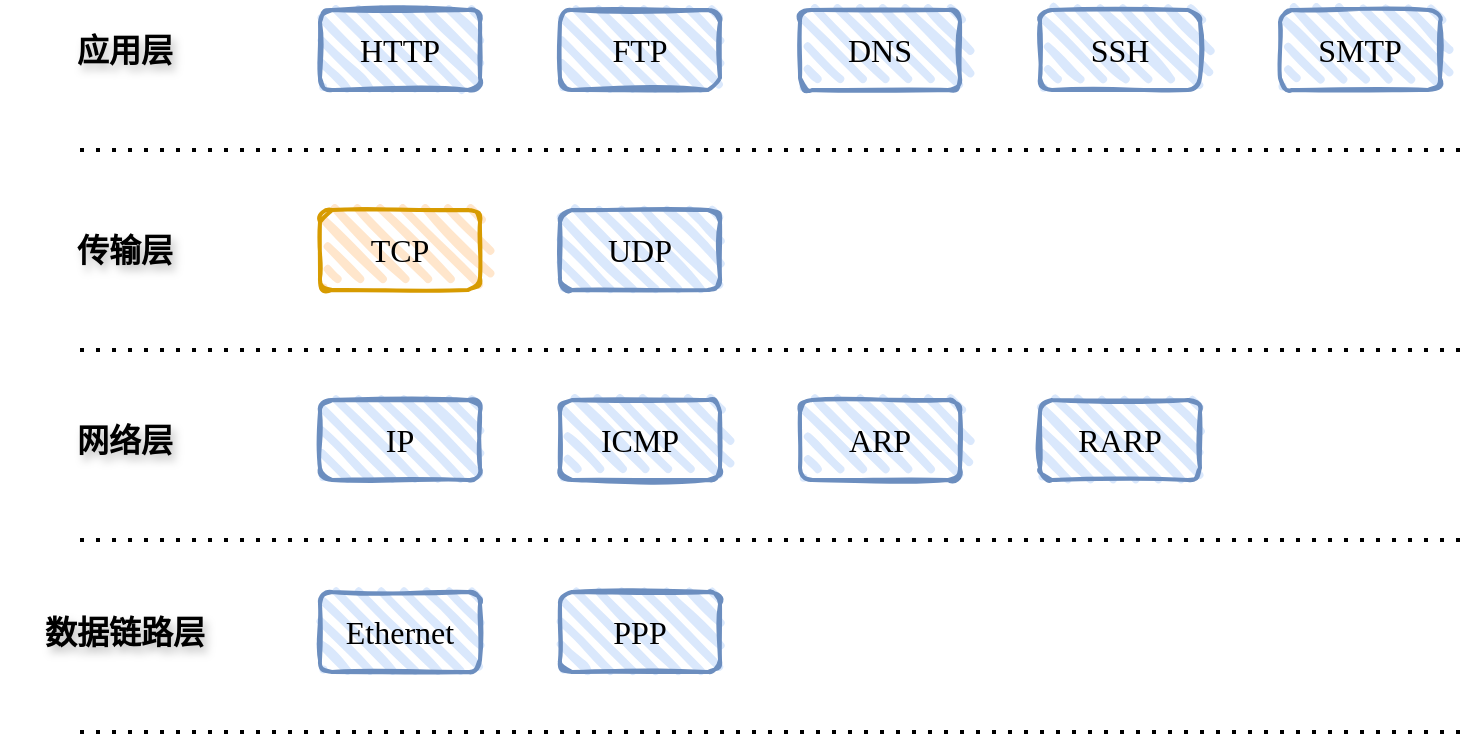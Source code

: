 <mxfile version="24.7.10" pages="6">
  <diagram name="第 1 页" id="Vr15ccz6EVA4M0iIQkiq">
    <mxGraphModel dx="1050" dy="522" grid="1" gridSize="10" guides="1" tooltips="1" connect="1" arrows="1" fold="1" page="1" pageScale="1" pageWidth="827" pageHeight="1169" math="0" shadow="0">
      <root>
        <mxCell id="0" />
        <mxCell id="1" parent="0" />
        <mxCell id="Vk7eJSbk6lF6OFspS3Xv-2" value="&lt;font style=&quot;font-size: 16px;&quot; face=&quot;Comic Sans MS&quot;&gt;HTTP&lt;/font&gt;" style="rounded=1;whiteSpace=wrap;html=1;strokeWidth=2;fillWeight=4;hachureGap=8;hachureAngle=45;fillColor=#dae8fc;sketch=1;strokeColor=#6c8ebf;" vertex="1" parent="1">
          <mxGeometry x="310" y="490" width="80" height="40" as="geometry" />
        </mxCell>
        <mxCell id="Vk7eJSbk6lF6OFspS3Xv-3" value="&lt;font face=&quot;HarmonyOS Sans&quot; style=&quot;font-size: 16px;&quot;&gt;&lt;b&gt;应用层&lt;/b&gt;&lt;/font&gt;" style="text;html=1;align=center;verticalAlign=middle;whiteSpace=wrap;rounded=0;fontSize=16;textShadow=1;aspect=fixed;" vertex="1" parent="1">
          <mxGeometry x="150" y="485" width="125" height="50" as="geometry" />
        </mxCell>
        <mxCell id="Vk7eJSbk6lF6OFspS3Xv-4" value="FTP" style="rounded=1;whiteSpace=wrap;html=1;strokeWidth=2;fillWeight=4;hachureGap=8;hachureAngle=45;fillColor=#dae8fc;sketch=1;strokeColor=#6c8ebf;fontSize=16;fontFamily=Comic Sans MS;" vertex="1" parent="1">
          <mxGeometry x="430" y="490" width="80" height="40" as="geometry" />
        </mxCell>
        <mxCell id="Vk7eJSbk6lF6OFspS3Xv-5" value="DNS" style="rounded=1;whiteSpace=wrap;html=1;strokeWidth=2;fillWeight=4;hachureGap=8;hachureAngle=45;fillColor=#dae8fc;sketch=1;strokeColor=#6c8ebf;fontFamily=Comic Sans MS;fontSize=16;" vertex="1" parent="1">
          <mxGeometry x="550" y="490" width="80" height="40" as="geometry" />
        </mxCell>
        <mxCell id="Vk7eJSbk6lF6OFspS3Xv-6" value="SSH" style="rounded=1;whiteSpace=wrap;html=1;strokeWidth=2;fillWeight=4;hachureGap=8;hachureAngle=45;fillColor=#dae8fc;sketch=1;strokeColor=#6c8ebf;fontFamily=Comic Sans MS;fontSize=16;" vertex="1" parent="1">
          <mxGeometry x="670" y="490" width="80" height="40" as="geometry" />
        </mxCell>
        <mxCell id="Vk7eJSbk6lF6OFspS3Xv-7" value="&lt;font style=&quot;font-size: 16px;&quot; face=&quot;Comic Sans MS&quot;&gt;SMTP&lt;/font&gt;" style="rounded=1;whiteSpace=wrap;html=1;strokeWidth=2;fillWeight=4;hachureGap=8;hachureAngle=45;fillColor=#dae8fc;sketch=1;strokeColor=#6c8ebf;" vertex="1" parent="1">
          <mxGeometry x="790" y="490" width="80" height="40" as="geometry" />
        </mxCell>
        <mxCell id="Vk7eJSbk6lF6OFspS3Xv-9" value="" style="endArrow=none;dashed=1;html=1;dashPattern=1 3;strokeWidth=2;rounded=0;" edge="1" parent="1">
          <mxGeometry width="50" height="50" relative="1" as="geometry">
            <mxPoint x="190" y="560" as="sourcePoint" />
            <mxPoint x="880" y="560" as="targetPoint" />
          </mxGeometry>
        </mxCell>
        <mxCell id="Vk7eJSbk6lF6OFspS3Xv-10" value="&lt;font style=&quot;font-size: 16px;&quot; face=&quot;Comic Sans MS&quot;&gt;TCP&lt;/font&gt;" style="rounded=1;whiteSpace=wrap;html=1;strokeWidth=2;fillWeight=4;hachureGap=8;hachureAngle=45;fillColor=#ffe6cc;sketch=1;strokeColor=#d79b00;" vertex="1" parent="1">
          <mxGeometry x="310" y="590" width="80" height="40" as="geometry" />
        </mxCell>
        <mxCell id="Vk7eJSbk6lF6OFspS3Xv-11" value="&lt;font face=&quot;HarmonyOS Sans&quot; style=&quot;font-size: 16px;&quot;&gt;&lt;b&gt;传输层&lt;/b&gt;&lt;/font&gt;" style="text;html=1;align=center;verticalAlign=middle;whiteSpace=wrap;rounded=0;fontSize=16;textShadow=1;aspect=fixed;" vertex="1" parent="1">
          <mxGeometry x="150" y="585" width="125" height="50" as="geometry" />
        </mxCell>
        <mxCell id="Vk7eJSbk6lF6OFspS3Xv-12" value="UDP" style="rounded=1;whiteSpace=wrap;html=1;strokeWidth=2;fillWeight=4;hachureGap=8;hachureAngle=45;fillColor=#dae8fc;sketch=1;strokeColor=#6c8ebf;fontSize=16;fontFamily=Comic Sans MS;" vertex="1" parent="1">
          <mxGeometry x="430" y="590" width="80" height="40" as="geometry" />
        </mxCell>
        <mxCell id="Vk7eJSbk6lF6OFspS3Xv-16" value="" style="endArrow=none;dashed=1;html=1;dashPattern=1 3;strokeWidth=2;rounded=0;" edge="1" parent="1">
          <mxGeometry width="50" height="50" relative="1" as="geometry">
            <mxPoint x="190" y="660" as="sourcePoint" />
            <mxPoint x="880" y="660" as="targetPoint" />
          </mxGeometry>
        </mxCell>
        <mxCell id="Vk7eJSbk6lF6OFspS3Xv-17" value="&lt;font style=&quot;font-size: 16px;&quot; face=&quot;Comic Sans MS&quot;&gt;IP&lt;/font&gt;" style="rounded=1;whiteSpace=wrap;html=1;strokeWidth=2;fillWeight=4;hachureGap=8;hachureAngle=45;fillColor=#dae8fc;sketch=1;strokeColor=#6c8ebf;" vertex="1" parent="1">
          <mxGeometry x="310" y="685" width="80" height="40" as="geometry" />
        </mxCell>
        <mxCell id="Vk7eJSbk6lF6OFspS3Xv-18" value="&lt;font face=&quot;HarmonyOS Sans&quot; style=&quot;font-size: 16px;&quot;&gt;&lt;b&gt;网络层&lt;/b&gt;&lt;/font&gt;" style="text;html=1;align=center;verticalAlign=middle;whiteSpace=wrap;rounded=0;fontSize=16;textShadow=1;aspect=fixed;" vertex="1" parent="1">
          <mxGeometry x="150" y="680" width="125" height="50" as="geometry" />
        </mxCell>
        <mxCell id="Vk7eJSbk6lF6OFspS3Xv-19" value="ICMP" style="rounded=1;whiteSpace=wrap;html=1;strokeWidth=2;fillWeight=4;hachureGap=8;hachureAngle=45;fillColor=#dae8fc;sketch=1;strokeColor=#6c8ebf;fontSize=16;fontFamily=Comic Sans MS;" vertex="1" parent="1">
          <mxGeometry x="430" y="685" width="80" height="40" as="geometry" />
        </mxCell>
        <mxCell id="Vk7eJSbk6lF6OFspS3Xv-20" value="ARP" style="rounded=1;whiteSpace=wrap;html=1;strokeWidth=2;fillWeight=4;hachureGap=8;hachureAngle=45;fillColor=#dae8fc;sketch=1;strokeColor=#6c8ebf;fontFamily=Comic Sans MS;fontSize=16;" vertex="1" parent="1">
          <mxGeometry x="550" y="685" width="80" height="40" as="geometry" />
        </mxCell>
        <mxCell id="Vk7eJSbk6lF6OFspS3Xv-21" value="RARP" style="rounded=1;whiteSpace=wrap;html=1;strokeWidth=2;fillWeight=4;hachureGap=8;hachureAngle=45;fillColor=#dae8fc;sketch=1;strokeColor=#6c8ebf;fontFamily=Comic Sans MS;fontSize=16;" vertex="1" parent="1">
          <mxGeometry x="670" y="685" width="80" height="40" as="geometry" />
        </mxCell>
        <mxCell id="Vk7eJSbk6lF6OFspS3Xv-23" value="" style="endArrow=none;dashed=1;html=1;dashPattern=1 3;strokeWidth=2;rounded=0;" edge="1" parent="1">
          <mxGeometry width="50" height="50" relative="1" as="geometry">
            <mxPoint x="190" y="755" as="sourcePoint" />
            <mxPoint x="880" y="755" as="targetPoint" />
          </mxGeometry>
        </mxCell>
        <mxCell id="Vk7eJSbk6lF6OFspS3Xv-24" value="&lt;font style=&quot;font-size: 16px;&quot; face=&quot;Comic Sans MS&quot;&gt;Ethernet&lt;/font&gt;" style="rounded=1;whiteSpace=wrap;html=1;strokeWidth=2;fillWeight=4;hachureGap=8;hachureAngle=45;fillColor=#dae8fc;sketch=1;strokeColor=#6c8ebf;" vertex="1" parent="1">
          <mxGeometry x="310" y="781" width="80" height="40" as="geometry" />
        </mxCell>
        <mxCell id="Vk7eJSbk6lF6OFspS3Xv-25" value="&lt;font face=&quot;HarmonyOS Sans&quot; style=&quot;font-size: 16px;&quot;&gt;&lt;b&gt;数据链路层&lt;/b&gt;&lt;/font&gt;" style="text;html=1;align=center;verticalAlign=middle;whiteSpace=wrap;rounded=0;fontSize=16;textShadow=1;aspect=fixed;" vertex="1" parent="1">
          <mxGeometry x="150" y="776" width="125" height="50" as="geometry" />
        </mxCell>
        <mxCell id="Vk7eJSbk6lF6OFspS3Xv-26" value="PPP" style="rounded=1;whiteSpace=wrap;html=1;strokeWidth=2;fillWeight=4;hachureGap=8;hachureAngle=45;fillColor=#dae8fc;sketch=1;strokeColor=#6c8ebf;fontSize=16;fontFamily=Comic Sans MS;" vertex="1" parent="1">
          <mxGeometry x="430" y="781" width="80" height="40" as="geometry" />
        </mxCell>
        <mxCell id="Vk7eJSbk6lF6OFspS3Xv-30" value="" style="endArrow=none;dashed=1;html=1;dashPattern=1 3;strokeWidth=2;rounded=0;" edge="1" parent="1">
          <mxGeometry width="50" height="50" relative="1" as="geometry">
            <mxPoint x="190" y="851" as="sourcePoint" />
            <mxPoint x="880" y="851" as="targetPoint" />
          </mxGeometry>
        </mxCell>
      </root>
    </mxGraphModel>
  </diagram>
  <diagram id="0dO3yxK3EE2Em8K-To9U" name="Page-2">
    <mxGraphModel dx="1050" dy="522" grid="1" gridSize="10" guides="1" tooltips="1" connect="1" arrows="1" fold="1" page="1" pageScale="1" pageWidth="827" pageHeight="1169" math="0" shadow="0">
      <root>
        <mxCell id="0" />
        <mxCell id="1" parent="0" />
        <mxCell id="zYXuaEpSPUGmi_XhfhbD-2" value="&lt;font face=&quot;HarmonyOS Sans&quot;&gt;&lt;font style=&quot;font-size: 16px;&quot;&gt;TCP&lt;/font&gt;&lt;font style=&quot;font-size: 16px;&quot;&gt;协议头&lt;/font&gt;&lt;/font&gt;" style="rounded=0;whiteSpace=wrap;html=1;strokeWidth=2;fillWeight=4;hachureGap=8;hachureAngle=45;fillColor=#d5e8d4;strokeColor=#82b366;" vertex="1" parent="1">
          <mxGeometry x="280" y="250" width="120" height="40" as="geometry" />
        </mxCell>
        <mxCell id="zYXuaEpSPUGmi_XhfhbD-3" value="&lt;font face=&quot;HarmonyOS Sans&quot; style=&quot;font-size: 16px;&quot;&gt;TCP数据段&lt;/font&gt;" style="rounded=0;whiteSpace=wrap;html=1;strokeWidth=2;fillWeight=4;hachureGap=8;hachureAngle=45;fillColor=#dae8fc;strokeColor=#6c8ebf;" vertex="1" parent="1">
          <mxGeometry x="400" y="250" width="200" height="40" as="geometry" />
        </mxCell>
        <mxCell id="zYXuaEpSPUGmi_XhfhbD-4" value="&lt;font face=&quot;HarmonyOS Sans&quot;&gt;&lt;span style=&quot;font-size: 16px;&quot;&gt;IP报文头部&lt;/span&gt;&lt;/font&gt;" style="rounded=0;whiteSpace=wrap;html=1;strokeWidth=2;fillWeight=4;hachureGap=8;hachureAngle=45;fillColor=#d5e8d4;strokeColor=#82b366;" vertex="1" parent="1">
          <mxGeometry x="160" y="360" width="120" height="40" as="geometry" />
        </mxCell>
        <mxCell id="zYXuaEpSPUGmi_XhfhbD-5" value="&lt;font face=&quot;HarmonyOS Sans&quot; style=&quot;font-size: 16px;&quot;&gt;IP报文数据段&lt;/font&gt;" style="rounded=0;whiteSpace=wrap;html=1;strokeWidth=2;fillWeight=4;hachureGap=8;hachureAngle=45;fillColor=#dae8fc;strokeColor=#6c8ebf;" vertex="1" parent="1">
          <mxGeometry x="280" y="360" width="320" height="40" as="geometry" />
        </mxCell>
        <mxCell id="zYXuaEpSPUGmi_XhfhbD-6" value="&lt;font face=&quot;HarmonyOS Sans&quot;&gt;&lt;span style=&quot;font-size: 16px;&quot;&gt;以太网协议头部&lt;/span&gt;&lt;/font&gt;" style="rounded=0;whiteSpace=wrap;html=1;strokeWidth=2;fillWeight=4;hachureGap=8;hachureAngle=45;fillColor=#d5e8d4;strokeColor=#82b366;" vertex="1" parent="1">
          <mxGeometry x="40" y="470" width="120" height="40" as="geometry" />
        </mxCell>
        <mxCell id="zYXuaEpSPUGmi_XhfhbD-7" value="&lt;font face=&quot;HarmonyOS Sans&quot; style=&quot;font-size: 16px;&quot;&gt;以太网协议数据段&lt;/font&gt;" style="rounded=0;whiteSpace=wrap;html=1;strokeWidth=2;fillWeight=4;hachureGap=8;hachureAngle=45;fillColor=#dae8fc;strokeColor=#6c8ebf;" vertex="1" parent="1">
          <mxGeometry x="160" y="470" width="440" height="40" as="geometry" />
        </mxCell>
        <mxCell id="zYXuaEpSPUGmi_XhfhbD-9" value="" style="endArrow=none;dashed=1;html=1;dashPattern=1 3;strokeWidth=2;rounded=0;entryX=1;entryY=1;entryDx=0;entryDy=0;exitX=1;exitY=0;exitDx=0;exitDy=0;" edge="1" parent="1" source="zYXuaEpSPUGmi_XhfhbD-5" target="zYXuaEpSPUGmi_XhfhbD-3">
          <mxGeometry width="50" height="50" relative="1" as="geometry">
            <mxPoint x="390" y="400" as="sourcePoint" />
            <mxPoint x="440" y="350" as="targetPoint" />
          </mxGeometry>
        </mxCell>
        <mxCell id="zYXuaEpSPUGmi_XhfhbD-10" value="" style="endArrow=none;dashed=1;html=1;dashPattern=1 3;strokeWidth=2;rounded=0;entryX=1;entryY=1;entryDx=0;entryDy=0;exitX=1;exitY=0;exitDx=0;exitDy=0;" edge="1" parent="1">
          <mxGeometry width="50" height="50" relative="1" as="geometry">
            <mxPoint x="280" y="360" as="sourcePoint" />
            <mxPoint x="280" y="290" as="targetPoint" />
          </mxGeometry>
        </mxCell>
        <mxCell id="zYXuaEpSPUGmi_XhfhbD-11" value="" style="endArrow=none;dashed=1;html=1;dashPattern=1 3;strokeWidth=2;rounded=0;entryX=1;entryY=1;entryDx=0;entryDy=0;exitX=1;exitY=0;exitDx=0;exitDy=0;" edge="1" parent="1">
          <mxGeometry width="50" height="50" relative="1" as="geometry">
            <mxPoint x="599" y="470" as="sourcePoint" />
            <mxPoint x="599" y="400" as="targetPoint" />
          </mxGeometry>
        </mxCell>
        <mxCell id="zYXuaEpSPUGmi_XhfhbD-12" value="" style="endArrow=none;dashed=1;html=1;dashPattern=1 3;strokeWidth=2;rounded=0;entryX=1;entryY=1;entryDx=0;entryDy=0;exitX=1;exitY=0;exitDx=0;exitDy=0;" edge="1" parent="1">
          <mxGeometry width="50" height="50" relative="1" as="geometry">
            <mxPoint x="160" y="470" as="sourcePoint" />
            <mxPoint x="160" y="400" as="targetPoint" />
          </mxGeometry>
        </mxCell>
        <mxCell id="zYXuaEpSPUGmi_XhfhbD-13" value="" style="shape=curlyBracket;whiteSpace=wrap;html=1;rounded=1;labelPosition=left;verticalLabelPosition=middle;align=right;verticalAlign=middle;direction=south;strokeWidth=2;" vertex="1" parent="1">
          <mxGeometry x="280" y="210" width="120" height="40" as="geometry" />
        </mxCell>
        <mxCell id="zYXuaEpSPUGmi_XhfhbD-14" value="&lt;font style=&quot;font-size: 16px;&quot;&gt;&lt;b&gt;20bytes&lt;/b&gt;&lt;/font&gt;" style="text;html=1;align=center;verticalAlign=middle;whiteSpace=wrap;rounded=0;fontSize=16;textShadow=1;aspect=fixed;fontFamily=HarmonyOS Sans;" vertex="1" parent="1">
          <mxGeometry x="277.5" y="170" width="125" height="50" as="geometry" />
        </mxCell>
      </root>
    </mxGraphModel>
  </diagram>
  <diagram id="HdiEZYt5cPEjABFL8hSK" name="Page-3">
    <mxGraphModel dx="875" dy="435" grid="1" gridSize="10" guides="1" tooltips="1" connect="1" arrows="1" fold="1" page="1" pageScale="1" pageWidth="827" pageHeight="1169" math="0" shadow="0">
      <root>
        <mxCell id="0" />
        <mxCell id="1" parent="0" />
        <mxCell id="pw4eb42fZCl7wy9F7pWm-2" value="&lt;font style=&quot;font-size: 16px;&quot; face=&quot;Comic Sans MS&quot;&gt;Source Port&lt;/font&gt;&lt;div&gt;&lt;font style=&quot;font-size: 16px;&quot; face=&quot;Comic Sans MS&quot;&gt;16 bits&lt;/font&gt;&lt;/div&gt;" style="rounded=0;whiteSpace=wrap;html=1;strokeWidth=2;fillWeight=4;hachureGap=8;hachureAngle=45;" vertex="1" parent="1">
          <mxGeometry x="150" y="150" width="300" height="40" as="geometry" />
        </mxCell>
        <mxCell id="pw4eb42fZCl7wy9F7pWm-3" value="&lt;font style=&quot;font-size: 16px;&quot; face=&quot;Comic Sans MS&quot;&gt;Destination Port&lt;/font&gt;&lt;div&gt;&lt;font style=&quot;font-size: 16px;&quot; face=&quot;Comic Sans MS&quot;&gt;16 bits&lt;/font&gt;&lt;/div&gt;" style="rounded=0;whiteSpace=wrap;html=1;strokeWidth=2;fillWeight=4;hachureGap=8;hachureAngle=45;" vertex="1" parent="1">
          <mxGeometry x="450" y="150" width="300" height="40" as="geometry" />
        </mxCell>
        <mxCell id="pw4eb42fZCl7wy9F7pWm-4" value="" style="endArrow=classic;startArrow=classic;html=1;rounded=0;strokeWidth=2;fillColor=#ffe6cc;strokeColor=#d79b00;" edge="1" parent="1">
          <mxGeometry width="50" height="50" relative="1" as="geometry">
            <mxPoint x="150" y="130" as="sourcePoint" />
            <mxPoint x="450" y="130" as="targetPoint" />
          </mxGeometry>
        </mxCell>
        <mxCell id="pw4eb42fZCl7wy9F7pWm-5" value="&lt;font face=&quot;Comic Sans MS&quot; style=&quot;font-size: 16px;&quot;&gt;&lt;b&gt;16 bits&lt;/b&gt;&lt;/font&gt;" style="text;html=1;align=center;verticalAlign=middle;whiteSpace=wrap;rounded=0;fontSize=16;textShadow=1;aspect=fixed;fontFamily=HarmonyOS Sans;" vertex="1" parent="1">
          <mxGeometry x="237.5" y="80" width="125" height="50" as="geometry" />
        </mxCell>
        <mxCell id="pw4eb42fZCl7wy9F7pWm-6" value="" style="endArrow=classic;startArrow=classic;html=1;rounded=0;strokeWidth=2;fillColor=#ffe6cc;strokeColor=#d79b00;" edge="1" parent="1">
          <mxGeometry width="50" height="50" relative="1" as="geometry">
            <mxPoint x="450" y="130" as="sourcePoint" />
            <mxPoint x="750" y="130" as="targetPoint" />
          </mxGeometry>
        </mxCell>
        <mxCell id="pw4eb42fZCl7wy9F7pWm-7" value="&lt;font face=&quot;Comic Sans MS&quot; style=&quot;font-size: 16px;&quot;&gt;&lt;b&gt;16 bits&lt;/b&gt;&lt;/font&gt;" style="text;html=1;align=center;verticalAlign=middle;whiteSpace=wrap;rounded=0;fontSize=16;textShadow=1;aspect=fixed;fontFamily=HarmonyOS Sans;" vertex="1" parent="1">
          <mxGeometry x="537.5" y="80" width="125" height="50" as="geometry" />
        </mxCell>
        <mxCell id="pw4eb42fZCl7wy9F7pWm-9" value="&lt;font style=&quot;font-size: 16px;&quot; face=&quot;Comic Sans MS&quot;&gt;Sequence Number&lt;/font&gt;&lt;div&gt;&lt;font style=&quot;font-size: 16px;&quot; face=&quot;Comic Sans MS&quot;&gt;32 bits&lt;/font&gt;&lt;/div&gt;" style="rounded=0;whiteSpace=wrap;html=1;strokeWidth=2;fillWeight=4;hachureGap=8;hachureAngle=45;" vertex="1" parent="1">
          <mxGeometry x="150" y="190" width="600" height="40" as="geometry" />
        </mxCell>
        <mxCell id="pw4eb42fZCl7wy9F7pWm-10" value="&lt;font style=&quot;&quot; face=&quot;Comic Sans MS&quot;&gt;&lt;span style=&quot;font-size: 16px;&quot;&gt;Acknowledgment Number&lt;/span&gt;&lt;/font&gt;&lt;div&gt;&lt;font style=&quot;&quot; face=&quot;Comic Sans MS&quot;&gt;&lt;span style=&quot;font-size: 16px;&quot;&gt;32 bits&lt;/span&gt;&lt;/font&gt;&lt;/div&gt;" style="rounded=0;whiteSpace=wrap;html=1;strokeWidth=2;fillWeight=4;hachureGap=8;hachureAngle=45;" vertex="1" parent="1">
          <mxGeometry x="150" y="230" width="600" height="40" as="geometry" />
        </mxCell>
        <mxCell id="pw4eb42fZCl7wy9F7pWm-11" value="&lt;font style=&quot;font-size: 16px;&quot; face=&quot;Comic Sans MS&quot;&gt;Data Offset&lt;/font&gt;&lt;div&gt;&lt;font style=&quot;font-size: 16px;&quot; face=&quot;Comic Sans MS&quot;&gt;4 bits&lt;/font&gt;&lt;/div&gt;" style="rounded=0;whiteSpace=wrap;html=1;strokeWidth=2;fillWeight=4;hachureGap=8;hachureAngle=45;" vertex="1" parent="1">
          <mxGeometry x="150" y="270" width="75" height="60" as="geometry" />
        </mxCell>
        <mxCell id="pw4eb42fZCl7wy9F7pWm-12" value="&lt;font face=&quot;Comic Sans MS&quot;&gt;&lt;span style=&quot;font-size: 16px;&quot;&gt;Reserved&lt;/span&gt;&lt;/font&gt;&lt;div&gt;&lt;font face=&quot;Comic Sans MS&quot;&gt;&lt;span style=&quot;font-size: 16px;&quot;&gt;6 bits&lt;/span&gt;&lt;/font&gt;&lt;/div&gt;" style="rounded=0;whiteSpace=wrap;html=1;strokeWidth=2;fillWeight=4;hachureGap=8;hachureAngle=45;" vertex="1" parent="1">
          <mxGeometry x="225" y="270" width="112.5" height="60" as="geometry" />
        </mxCell>
        <mxCell id="pw4eb42fZCl7wy9F7pWm-13" value="&lt;font face=&quot;Comic Sans MS&quot;&gt;&lt;span style=&quot;font-size: 16px;&quot;&gt;U&lt;/span&gt;&lt;/font&gt;&lt;div&gt;&lt;font face=&quot;Comic Sans MS&quot;&gt;&lt;span style=&quot;font-size: 16px;&quot;&gt;R&lt;/span&gt;&lt;/font&gt;&lt;/div&gt;&lt;div&gt;&lt;font face=&quot;Comic Sans MS&quot;&gt;&lt;span style=&quot;font-size: 16px;&quot;&gt;G&lt;/span&gt;&lt;/font&gt;&lt;/div&gt;" style="rounded=0;whiteSpace=wrap;html=1;strokeWidth=2;fillWeight=4;hachureGap=8;hachureAngle=45;fillColor=#1ba1e2;strokeColor=#006EAF;fontColor=#ffffff;" vertex="1" parent="1">
          <mxGeometry x="337.5" y="270" width="18.75" height="60" as="geometry" />
        </mxCell>
        <mxCell id="pw4eb42fZCl7wy9F7pWm-14" value="&lt;font face=&quot;Comic Sans MS&quot;&gt;&lt;span style=&quot;font-size: 16px;&quot;&gt;A&lt;/span&gt;&lt;/font&gt;&lt;div&gt;&lt;font face=&quot;Comic Sans MS&quot;&gt;&lt;span style=&quot;font-size: 16px;&quot;&gt;C&lt;/span&gt;&lt;/font&gt;&lt;/div&gt;&lt;div&gt;&lt;font face=&quot;Comic Sans MS&quot;&gt;&lt;span style=&quot;font-size: 16px;&quot;&gt;K&lt;/span&gt;&lt;/font&gt;&lt;/div&gt;" style="rounded=0;whiteSpace=wrap;html=1;strokeWidth=2;fillWeight=4;hachureGap=8;hachureAngle=45;fillColor=#1ba1e2;fontColor=#ffffff;strokeColor=#006EAF;" vertex="1" parent="1">
          <mxGeometry x="356.25" y="270" width="18.75" height="60" as="geometry" />
        </mxCell>
        <mxCell id="pw4eb42fZCl7wy9F7pWm-15" value="&lt;font face=&quot;Comic Sans MS&quot;&gt;&lt;span style=&quot;font-size: 16px;&quot;&gt;P&lt;/span&gt;&lt;/font&gt;&lt;div&gt;&lt;font face=&quot;Comic Sans MS&quot;&gt;&lt;span style=&quot;font-size: 16px;&quot;&gt;S&lt;/span&gt;&lt;/font&gt;&lt;/div&gt;&lt;div&gt;&lt;font face=&quot;Comic Sans MS&quot;&gt;&lt;span style=&quot;font-size: 16px;&quot;&gt;H&lt;/span&gt;&lt;/font&gt;&lt;/div&gt;" style="rounded=0;whiteSpace=wrap;html=1;strokeWidth=2;fillWeight=4;hachureGap=8;hachureAngle=45;fillColor=#1ba1e2;fontColor=#ffffff;strokeColor=#006EAF;" vertex="1" parent="1">
          <mxGeometry x="375" y="270" width="18.75" height="60" as="geometry" />
        </mxCell>
        <mxCell id="pw4eb42fZCl7wy9F7pWm-16" value="&lt;font face=&quot;Comic Sans MS&quot;&gt;&lt;span style=&quot;font-size: 16px;&quot;&gt;R&lt;/span&gt;&lt;/font&gt;&lt;div&gt;&lt;font face=&quot;Comic Sans MS&quot;&gt;&lt;span style=&quot;font-size: 16px;&quot;&gt;S&lt;/span&gt;&lt;/font&gt;&lt;/div&gt;&lt;div&gt;&lt;font face=&quot;Comic Sans MS&quot;&gt;&lt;span style=&quot;font-size: 16px;&quot;&gt;T&lt;/span&gt;&lt;/font&gt;&lt;/div&gt;" style="rounded=0;whiteSpace=wrap;html=1;strokeWidth=2;fillWeight=4;hachureGap=8;hachureAngle=45;fillColor=#1ba1e2;fontColor=#ffffff;strokeColor=#006EAF;" vertex="1" parent="1">
          <mxGeometry x="395" y="270" width="18.75" height="60" as="geometry" />
        </mxCell>
        <mxCell id="pw4eb42fZCl7wy9F7pWm-17" value="&lt;font face=&quot;Comic Sans MS&quot;&gt;&lt;span style=&quot;font-size: 16px;&quot;&gt;S&lt;/span&gt;&lt;/font&gt;&lt;div&gt;&lt;font face=&quot;Comic Sans MS&quot;&gt;&lt;span style=&quot;font-size: 16px;&quot;&gt;Y&lt;/span&gt;&lt;/font&gt;&lt;/div&gt;&lt;div&gt;&lt;font face=&quot;Comic Sans MS&quot;&gt;&lt;span style=&quot;font-size: 16px;&quot;&gt;N&lt;/span&gt;&lt;/font&gt;&lt;/div&gt;" style="rounded=0;whiteSpace=wrap;html=1;strokeWidth=2;fillWeight=4;hachureGap=8;hachureAngle=45;fillColor=#1ba1e2;fontColor=#ffffff;strokeColor=#006EAF;" vertex="1" parent="1">
          <mxGeometry x="414" y="270" width="18.75" height="60" as="geometry" />
        </mxCell>
        <mxCell id="pw4eb42fZCl7wy9F7pWm-18" value="&lt;font face=&quot;Comic Sans MS&quot;&gt;&lt;span style=&quot;font-size: 16px;&quot;&gt;F&lt;/span&gt;&lt;/font&gt;&lt;div&gt;&lt;font face=&quot;Comic Sans MS&quot;&gt;&lt;span style=&quot;font-size: 16px;&quot;&gt;I&lt;/span&gt;&lt;/font&gt;&lt;/div&gt;&lt;div&gt;&lt;font face=&quot;Comic Sans MS&quot;&gt;&lt;span style=&quot;font-size: 16px;&quot;&gt;N&lt;/span&gt;&lt;/font&gt;&lt;/div&gt;" style="rounded=0;whiteSpace=wrap;html=1;strokeWidth=2;fillWeight=4;hachureGap=8;hachureAngle=45;fillColor=#1ba1e2;fontColor=#ffffff;strokeColor=#006EAF;" vertex="1" parent="1">
          <mxGeometry x="431.25" y="270" width="18.75" height="60" as="geometry" />
        </mxCell>
        <mxCell id="pw4eb42fZCl7wy9F7pWm-20" value="&lt;font face=&quot;Comic Sans MS&quot;&gt;&lt;span style=&quot;font-size: 16px;&quot;&gt;Window Size&lt;/span&gt;&lt;/font&gt;&lt;br&gt;&lt;div&gt;&lt;font style=&quot;font-size: 16px;&quot; face=&quot;Comic Sans MS&quot;&gt;16 bits&lt;/font&gt;&lt;/div&gt;" style="rounded=0;whiteSpace=wrap;html=1;strokeWidth=2;fillWeight=4;hachureGap=8;hachureAngle=45;" vertex="1" parent="1">
          <mxGeometry x="450" y="270" width="300" height="60" as="geometry" />
        </mxCell>
        <mxCell id="pw4eb42fZCl7wy9F7pWm-21" value="&lt;font face=&quot;Comic Sans MS&quot;&gt;&lt;span style=&quot;font-size: 16px;&quot;&gt;Checksum&lt;/span&gt;&lt;/font&gt;&lt;br&gt;&lt;div&gt;&lt;font style=&quot;font-size: 16px;&quot; face=&quot;Comic Sans MS&quot;&gt;16 bits&lt;/font&gt;&lt;/div&gt;" style="rounded=0;whiteSpace=wrap;html=1;strokeWidth=2;fillWeight=4;hachureGap=8;hachureAngle=45;" vertex="1" parent="1">
          <mxGeometry x="150" y="330" width="300" height="60" as="geometry" />
        </mxCell>
        <mxCell id="pw4eb42fZCl7wy9F7pWm-22" value="&lt;font face=&quot;Comic Sans MS&quot;&gt;&lt;span style=&quot;font-size: 16px;&quot;&gt;Urgent Pointer&lt;/span&gt;&lt;/font&gt;&lt;br&gt;&lt;div&gt;&lt;font style=&quot;font-size: 16px;&quot; face=&quot;Comic Sans MS&quot;&gt;16 bits&lt;/font&gt;&lt;/div&gt;" style="rounded=0;whiteSpace=wrap;html=1;strokeWidth=2;fillWeight=4;hachureGap=8;hachureAngle=45;" vertex="1" parent="1">
          <mxGeometry x="450" y="330" width="300" height="60" as="geometry" />
        </mxCell>
        <mxCell id="pw4eb42fZCl7wy9F7pWm-25" value="&lt;font face=&quot;Comic Sans MS&quot;&gt;&lt;span style=&quot;font-size: 16px;&quot;&gt;Options&lt;/span&gt;&lt;/font&gt;" style="rounded=0;whiteSpace=wrap;html=1;strokeWidth=2;fillWeight=4;hachureGap=8;hachureAngle=45;" vertex="1" parent="1">
          <mxGeometry x="150" y="390" width="370" height="60" as="geometry" />
        </mxCell>
        <mxCell id="pw4eb42fZCl7wy9F7pWm-26" value="&lt;font face=&quot;Comic Sans MS&quot;&gt;&lt;span style=&quot;font-size: 16px;&quot;&gt;Data&lt;/span&gt;&lt;/font&gt;" style="rounded=0;whiteSpace=wrap;html=1;strokeWidth=2;fillWeight=4;hachureGap=8;hachureAngle=45;fillColor=#60a917;fontColor=#ffffff;strokeColor=#2D7600;" vertex="1" parent="1">
          <mxGeometry x="150" y="450" width="600" height="60" as="geometry" />
        </mxCell>
        <mxCell id="pw4eb42fZCl7wy9F7pWm-27" value="&lt;font face=&quot;Comic Sans MS&quot;&gt;&lt;span style=&quot;font-size: 16px;&quot;&gt;Padding&lt;/span&gt;&lt;/font&gt;" style="rounded=0;whiteSpace=wrap;html=1;strokeWidth=2;fillWeight=4;hachureGap=8;hachureAngle=45;" vertex="1" parent="1">
          <mxGeometry x="520" y="390" width="230" height="60" as="geometry" />
        </mxCell>
      </root>
    </mxGraphModel>
  </diagram>
  <diagram id="UHqDxrGw-gPKsixFVntg" name="Page-4">
    <mxGraphModel dx="1050" dy="1691" grid="1" gridSize="10" guides="1" tooltips="1" connect="1" arrows="1" fold="1" page="1" pageScale="1" pageWidth="827" pageHeight="1169" math="0" shadow="0">
      <root>
        <mxCell id="0" />
        <mxCell id="1" parent="0" />
        <mxCell id="sRBQHjzgSEttbX9BW1jR-5" value="&lt;font face=&quot;Comic Sans MS&quot; style=&quot;font-size: 16px;&quot;&gt;&lt;b&gt;Client&lt;/b&gt;&lt;/font&gt;" style="text;html=1;align=center;verticalAlign=middle;whiteSpace=wrap;rounded=0;fontSize=16;textShadow=1;aspect=fixed;fontFamily=HarmonyOS Sans;" parent="1" vertex="1">
          <mxGeometry x="70" y="-30" width="125" height="50" as="geometry" />
        </mxCell>
        <mxCell id="sRBQHjzgSEttbX9BW1jR-6" value="&lt;font face=&quot;Comic Sans MS&quot; style=&quot;font-size: 16px;&quot;&gt;&lt;b&gt;Server&lt;/b&gt;&lt;/font&gt;" style="text;html=1;align=center;verticalAlign=middle;whiteSpace=wrap;rounded=0;fontSize=16;textShadow=1;aspect=fixed;fontFamily=HarmonyOS Sans;" parent="1" vertex="1">
          <mxGeometry x="630" y="-30" width="125" height="50" as="geometry" />
        </mxCell>
        <mxCell id="sRBQHjzgSEttbX9BW1jR-8" value="" style="rounded=1;whiteSpace=wrap;html=1;strokeWidth=2;fillWeight=4;hachureGap=8;hachureAngle=45;fillColor=#f5f5f5;sketch=1;strokeColor=#666666;fontColor=#333333;" parent="1" vertex="1">
          <mxGeometry x="15" y="10" width="235" height="460" as="geometry" />
        </mxCell>
        <mxCell id="sRBQHjzgSEttbX9BW1jR-9" value="" style="rounded=1;whiteSpace=wrap;html=1;strokeWidth=2;fillWeight=4;hachureGap=8;hachureAngle=45;fillColor=#f5f5f5;sketch=1;strokeColor=#666666;fontColor=#333333;" parent="1" vertex="1">
          <mxGeometry x="575" y="10" width="235" height="460" as="geometry" />
        </mxCell>
        <mxCell id="sRBQHjzgSEttbX9BW1jR-10" value="" style="endArrow=classic;html=1;rounded=0;strokeWidth=2;exitX=1.003;exitY=0.38;exitDx=0;exitDy=0;entryX=-0.001;entryY=0.48;entryDx=0;entryDy=0;exitPerimeter=0;entryPerimeter=0;fillColor=#0050ef;strokeColor=#10098F;" parent="1" source="sRBQHjzgSEttbX9BW1jR-8" target="sRBQHjzgSEttbX9BW1jR-9" edge="1">
          <mxGeometry width="50" height="50" relative="1" as="geometry">
            <mxPoint x="390" y="300" as="sourcePoint" />
            <mxPoint x="440" y="250" as="targetPoint" />
          </mxGeometry>
        </mxCell>
        <mxCell id="sRBQHjzgSEttbX9BW1jR-20" value="&lt;font color=&quot;#10098f&quot; style=&quot;font-size: 20px;&quot; face=&quot;Comic Sans MS&quot;&gt;SYN&lt;/font&gt;" style="edgeLabel;html=1;align=center;verticalAlign=middle;resizable=0;points=[];" parent="sRBQHjzgSEttbX9BW1jR-10" vertex="1" connectable="0">
          <mxGeometry x="-0.181" y="-1" relative="1" as="geometry">
            <mxPoint x="17" as="offset" />
          </mxGeometry>
        </mxCell>
        <mxCell id="sRBQHjzgSEttbX9BW1jR-11" value="" style="endArrow=classic;html=1;rounded=0;strokeWidth=2;exitX=0.003;exitY=0.542;exitDx=0;exitDy=0;exitPerimeter=0;entryX=1;entryY=0.681;entryDx=0;entryDy=0;entryPerimeter=0;fillColor=#d80073;strokeColor=#E4007F;" parent="1" source="sRBQHjzgSEttbX9BW1jR-9" target="sRBQHjzgSEttbX9BW1jR-8" edge="1">
          <mxGeometry width="50" height="50" relative="1" as="geometry">
            <mxPoint x="330" y="290" as="sourcePoint" />
            <mxPoint x="225" y="263" as="targetPoint" />
          </mxGeometry>
        </mxCell>
        <mxCell id="sRBQHjzgSEttbX9BW1jR-29" value="&lt;font color=&quot;#e4007f&quot; face=&quot;Comic Sans MS&quot; style=&quot;font-size: 20px;&quot;&gt;SYN+ACK&lt;/font&gt;" style="edgeLabel;html=1;align=center;verticalAlign=middle;resizable=0;points=[];" parent="sRBQHjzgSEttbX9BW1jR-11" vertex="1" connectable="0">
          <mxGeometry x="0.05" y="1" relative="1" as="geometry">
            <mxPoint as="offset" />
          </mxGeometry>
        </mxCell>
        <mxCell id="sRBQHjzgSEttbX9BW1jR-12" value="" style="endArrow=classic;html=1;rounded=0;strokeWidth=2;exitX=1;exitY=0.75;exitDx=0;exitDy=0;entryX=-0.001;entryY=0.827;entryDx=0;entryDy=0;entryPerimeter=0;fillColor=#0050ef;strokeColor=#10098F;" parent="1" source="sRBQHjzgSEttbX9BW1jR-8" target="sRBQHjzgSEttbX9BW1jR-9" edge="1">
          <mxGeometry width="50" height="50" relative="1" as="geometry">
            <mxPoint x="330" y="390" as="sourcePoint" />
            <mxPoint x="380" y="340" as="targetPoint" />
          </mxGeometry>
        </mxCell>
        <mxCell id="sRBQHjzgSEttbX9BW1jR-30" value="&lt;font color=&quot;#10098f&quot; face=&quot;Comic Sans MS&quot; style=&quot;font-size: 20px;&quot;&gt;ACK&lt;/font&gt;" style="edgeLabel;html=1;align=center;verticalAlign=middle;resizable=0;points=[];" parent="sRBQHjzgSEttbX9BW1jR-12" vertex="1" connectable="0">
          <mxGeometry x="-0.103" y="-1" relative="1" as="geometry">
            <mxPoint as="offset" />
          </mxGeometry>
        </mxCell>
        <mxCell id="sRBQHjzgSEttbX9BW1jR-13" value="&lt;font style=&quot;font-size: 14px;&quot; face=&quot;Comic Sans MS&quot;&gt;CLOSED&lt;/font&gt;" style="rounded=1;whiteSpace=wrap;html=1;strokeWidth=2;fillWeight=4;hachureGap=8;hachureAngle=45;fillColor=#f5f5f5;strokeColor=#666666;fontColor=#333333;" parent="1" vertex="1">
          <mxGeometry x="30" y="70" width="80" height="40" as="geometry" />
        </mxCell>
        <mxCell id="sRBQHjzgSEttbX9BW1jR-14" value="&lt;font style=&quot;font-size: 16px;&quot;&gt;&lt;b&gt;Wait For Server&lt;/b&gt;&lt;/font&gt;" style="text;html=1;align=center;verticalAlign=middle;whiteSpace=wrap;rounded=0;fontSize=16;textShadow=1;aspect=fixed;fontFamily=Comic Sans MS;" parent="1" vertex="1">
          <mxGeometry x="120" y="65" width="125" height="50" as="geometry" />
        </mxCell>
        <mxCell id="sRBQHjzgSEttbX9BW1jR-15" value="&lt;font face=&quot;Comic Sans MS&quot; style=&quot;font-size: 16px;&quot;&gt;&lt;b&gt;Client State&lt;/b&gt;&lt;/font&gt;" style="text;html=1;align=center;verticalAlign=middle;whiteSpace=wrap;rounded=0;fontSize=16;textShadow=1;aspect=fixed;fontFamily=HarmonyOS Sans;fontStyle=4" parent="1" vertex="1">
          <mxGeometry x="15" y="20" width="125" height="50" as="geometry" />
        </mxCell>
        <mxCell id="sRBQHjzgSEttbX9BW1jR-16" value="&lt;font style=&quot;font-size: 16px;&quot;&gt;&lt;b&gt;Active Open: Create TCB, Send SYN&lt;/b&gt;&lt;/font&gt;" style="text;html=1;align=center;verticalAlign=middle;whiteSpace=wrap;rounded=0;fontSize=16;textShadow=1;aspect=fixed;fontFamily=Comic Sans MS;" parent="1" vertex="1">
          <mxGeometry x="120" y="145" width="125" height="50" as="geometry" />
        </mxCell>
        <mxCell id="sRBQHjzgSEttbX9BW1jR-17" value="#1" style="ellipse;whiteSpace=wrap;html=1;strokeWidth=2;fillWeight=2;hachureGap=8;fillColor=#dae8fc;fillStyle=solid;strokeColor=#6c8ebf;fontFamily=Comic Sans MS;fontSize=16;" parent="1" vertex="1">
          <mxGeometry x="380" y="150" width="40" height="40" as="geometry" />
        </mxCell>
        <mxCell id="sRBQHjzgSEttbX9BW1jR-21" value="&lt;font style=&quot;font-size: 14px;&quot; face=&quot;Comic Sans MS&quot; color=&quot;#000000&quot;&gt;SYN-SENT&lt;/font&gt;" style="rounded=1;whiteSpace=wrap;html=1;strokeWidth=2;fillWeight=4;hachureGap=8;hachureAngle=45;fillColor=#1ba1e2;strokeColor=#006EAF;fontColor=#ffffff;" parent="1" vertex="1">
          <mxGeometry x="30" y="220" width="80" height="40" as="geometry" />
        </mxCell>
        <mxCell id="sRBQHjzgSEttbX9BW1jR-23" value="" style="endArrow=classic;html=1;rounded=0;strokeWidth=2;exitX=0.5;exitY=1;exitDx=0;exitDy=0;entryX=0.5;entryY=0;entryDx=0;entryDy=0;" parent="1" source="sRBQHjzgSEttbX9BW1jR-13" target="sRBQHjzgSEttbX9BW1jR-21" edge="1">
          <mxGeometry width="50" height="50" relative="1" as="geometry">
            <mxPoint x="70" y="120" as="sourcePoint" />
            <mxPoint x="120" y="70" as="targetPoint" />
          </mxGeometry>
        </mxCell>
        <mxCell id="sRBQHjzgSEttbX9BW1jR-24" value="&lt;font style=&quot;font-size: 16px;&quot;&gt;&lt;b&gt;Wait For ACK To SYN&lt;/b&gt;&lt;/font&gt;" style="text;html=1;align=center;verticalAlign=middle;whiteSpace=wrap;rounded=0;fontSize=16;textShadow=1;aspect=fixed;fontFamily=Comic Sans MS;" parent="1" vertex="1">
          <mxGeometry x="120" y="230" width="125" height="50" as="geometry" />
        </mxCell>
        <mxCell id="sRBQHjzgSEttbX9BW1jR-25" value="&lt;font size=&quot;1&quot; style=&quot;&quot; face=&quot;Comic Sans MS&quot; color=&quot;#000000&quot;&gt;&lt;b style=&quot;font-size: 10px;&quot;&gt;ESTABLISHED&lt;/b&gt;&lt;/font&gt;" style="rounded=1;whiteSpace=wrap;html=1;strokeWidth=2;fillWeight=4;hachureGap=8;hachureAngle=45;fillColor=#60a917;strokeColor=#2D7600;fontColor=#ffffff;" parent="1" vertex="1">
          <mxGeometry x="30" y="340" width="80" height="40" as="geometry" />
        </mxCell>
        <mxCell id="sRBQHjzgSEttbX9BW1jR-26" value="" style="endArrow=classic;html=1;rounded=0;strokeWidth=2;exitX=0.5;exitY=1;exitDx=0;exitDy=0;entryX=0.5;entryY=0;entryDx=0;entryDy=0;" parent="1" source="sRBQHjzgSEttbX9BW1jR-21" target="sRBQHjzgSEttbX9BW1jR-25" edge="1">
          <mxGeometry width="50" height="50" relative="1" as="geometry">
            <mxPoint x="80" y="310" as="sourcePoint" />
            <mxPoint x="130" y="260" as="targetPoint" />
          </mxGeometry>
        </mxCell>
        <mxCell id="sRBQHjzgSEttbX9BW1jR-27" value="&lt;font style=&quot;font-size: 16px;&quot;&gt;&lt;b&gt;Receive SYN + ACK,Send ACK&lt;/b&gt;&lt;/font&gt;" style="text;html=1;align=center;verticalAlign=middle;whiteSpace=wrap;rounded=0;fontSize=16;textShadow=1;aspect=fixed;fontFamily=Comic Sans MS;" parent="1" vertex="1">
          <mxGeometry x="120" y="310" width="125" height="50" as="geometry" />
        </mxCell>
        <mxCell id="sRBQHjzgSEttbX9BW1jR-28" value="#2" style="ellipse;whiteSpace=wrap;html=1;strokeWidth=2;fillWeight=2;hachureGap=8;fillColor=#E4007F;fillStyle=solid;strokeColor=#99004D;fontFamily=Comic Sans MS;fontSize=16;" parent="1" vertex="1">
          <mxGeometry x="380" y="240" width="40" height="40" as="geometry" />
        </mxCell>
        <mxCell id="sRBQHjzgSEttbX9BW1jR-31" value="#3" style="ellipse;whiteSpace=wrap;html=1;strokeWidth=2;fillWeight=2;hachureGap=8;fillColor=#dae8fc;fillStyle=solid;strokeColor=#6c8ebf;fontFamily=Comic Sans MS;fontSize=16;" parent="1" vertex="1">
          <mxGeometry x="380" y="320" width="40" height="40" as="geometry" />
        </mxCell>
        <mxCell id="sRBQHjzgSEttbX9BW1jR-32" value="&lt;font face=&quot;Comic Sans MS&quot; style=&quot;font-size: 16px;&quot;&gt;&lt;b&gt;Server State&lt;/b&gt;&lt;/font&gt;" style="text;html=1;align=center;verticalAlign=middle;whiteSpace=wrap;rounded=0;fontSize=16;textShadow=1;aspect=fixed;fontFamily=HarmonyOS Sans;fontStyle=4" parent="1" vertex="1">
          <mxGeometry x="685" y="15" width="125" height="50" as="geometry" />
        </mxCell>
        <mxCell id="sRBQHjzgSEttbX9BW1jR-33" value="&lt;font style=&quot;font-size: 14px;&quot; face=&quot;Comic Sans MS&quot;&gt;CLOSED&lt;/font&gt;" style="rounded=1;whiteSpace=wrap;html=1;strokeWidth=2;fillWeight=4;hachureGap=8;hachureAngle=45;fillColor=#f5f5f5;strokeColor=#666666;fontColor=#333333;" parent="1" vertex="1">
          <mxGeometry x="707.5" y="70" width="80" height="40" as="geometry" />
        </mxCell>
        <mxCell id="sRBQHjzgSEttbX9BW1jR-34" value="&lt;font face=&quot;Comic Sans MS&quot;&gt;&lt;span style=&quot;font-size: 14px;&quot;&gt;LISTEN&lt;/span&gt;&lt;/font&gt;" style="rounded=1;whiteSpace=wrap;html=1;strokeWidth=2;fillWeight=4;hachureGap=8;hachureAngle=45;fillColor=#e1d5e7;strokeColor=#9673a6;" parent="1" vertex="1">
          <mxGeometry x="707.5" y="145" width="80" height="40" as="geometry" />
        </mxCell>
        <mxCell id="sRBQHjzgSEttbX9BW1jR-35" value="&lt;font style=&quot;font-size: 14px;&quot; face=&quot;Comic Sans MS&quot;&gt;SYN-RECEIVED&lt;/font&gt;" style="rounded=1;whiteSpace=wrap;html=1;strokeWidth=2;fillWeight=4;hachureGap=8;hachureAngle=45;fillColor=#e1d5e7;strokeColor=#9673a6;" parent="1" vertex="1">
          <mxGeometry x="707.5" y="240" width="80" height="40" as="geometry" />
        </mxCell>
        <mxCell id="sRBQHjzgSEttbX9BW1jR-36" value="&lt;font style=&quot;font-size: 10px;&quot; face=&quot;Comic Sans MS&quot; color=&quot;#000000&quot;&gt;&lt;b&gt;ESTABLISHED&lt;/b&gt;&lt;/font&gt;" style="rounded=1;whiteSpace=wrap;html=1;strokeWidth=2;fillWeight=4;hachureGap=8;hachureAngle=45;fillColor=#60a917;strokeColor=#2D7600;fontColor=#ffffff;" parent="1" vertex="1">
          <mxGeometry x="707.5" y="380" width="80" height="40" as="geometry" />
        </mxCell>
        <mxCell id="sRBQHjzgSEttbX9BW1jR-37" value="&lt;font style=&quot;font-size: 16px;&quot;&gt;&lt;b&gt;Passive Open: Create TCB&lt;/b&gt;&lt;/font&gt;" style="text;html=1;align=center;verticalAlign=middle;whiteSpace=wrap;rounded=0;fontSize=16;textShadow=1;aspect=fixed;fontFamily=Comic Sans MS;" parent="1" vertex="1">
          <mxGeometry x="575" y="70" width="125" height="50" as="geometry" />
        </mxCell>
        <mxCell id="sRBQHjzgSEttbX9BW1jR-38" value="" style="endArrow=classic;html=1;rounded=0;strokeWidth=2;exitX=0.5;exitY=1;exitDx=0;exitDy=0;entryX=0.5;entryY=0;entryDx=0;entryDy=0;" parent="1" source="sRBQHjzgSEttbX9BW1jR-33" target="sRBQHjzgSEttbX9BW1jR-34" edge="1">
          <mxGeometry width="50" height="50" relative="1" as="geometry">
            <mxPoint x="787.5" y="130" as="sourcePoint" />
            <mxPoint x="837.5" y="80" as="targetPoint" />
          </mxGeometry>
        </mxCell>
        <mxCell id="sRBQHjzgSEttbX9BW1jR-40" value="" style="endArrow=classic;html=1;rounded=0;strokeWidth=2;exitX=0.5;exitY=1;exitDx=0;exitDy=0;entryX=0.5;entryY=0;entryDx=0;entryDy=0;" parent="1" source="sRBQHjzgSEttbX9BW1jR-34" target="sRBQHjzgSEttbX9BW1jR-35" edge="1">
          <mxGeometry width="50" height="50" relative="1" as="geometry">
            <mxPoint x="758" y="120" as="sourcePoint" />
            <mxPoint x="758" y="155" as="targetPoint" />
          </mxGeometry>
        </mxCell>
        <mxCell id="sRBQHjzgSEttbX9BW1jR-41" value="" style="endArrow=classic;html=1;rounded=0;strokeWidth=2;exitX=0.5;exitY=1;exitDx=0;exitDy=0;entryX=0.5;entryY=0;entryDx=0;entryDy=0;" parent="1" source="sRBQHjzgSEttbX9BW1jR-35" target="sRBQHjzgSEttbX9BW1jR-36" edge="1">
          <mxGeometry width="50" height="50" relative="1" as="geometry">
            <mxPoint x="747.3" y="285" as="sourcePoint" />
            <mxPoint x="747.3" y="320" as="targetPoint" />
          </mxGeometry>
        </mxCell>
        <mxCell id="sRBQHjzgSEttbX9BW1jR-42" value="&lt;b&gt;Wait For Client&lt;/b&gt;" style="text;html=1;align=center;verticalAlign=middle;whiteSpace=wrap;rounded=0;fontSize=16;textShadow=1;aspect=fixed;fontFamily=Comic Sans MS;" parent="1" vertex="1">
          <mxGeometry x="575" y="135" width="125" height="50" as="geometry" />
        </mxCell>
        <mxCell id="sRBQHjzgSEttbX9BW1jR-43" value="&lt;b&gt;Receive SYN,&lt;/b&gt;&lt;div&gt;&lt;b&gt;Send SYN+ACK&lt;/b&gt;&lt;/div&gt;" style="text;html=1;align=center;verticalAlign=middle;whiteSpace=wrap;rounded=0;fontSize=16;textShadow=1;aspect=fixed;fontFamily=Comic Sans MS;" parent="1" vertex="1">
          <mxGeometry x="575" y="215" width="125" height="50" as="geometry" />
        </mxCell>
        <mxCell id="sRBQHjzgSEttbX9BW1jR-44" value="&lt;b&gt;Wait For ACK To SYN&lt;/b&gt;" style="text;html=1;align=center;verticalAlign=middle;whiteSpace=wrap;rounded=0;fontSize=16;textShadow=1;aspect=fixed;fontFamily=Comic Sans MS;" parent="1" vertex="1">
          <mxGeometry x="575" y="290" width="125" height="50" as="geometry" />
        </mxCell>
        <mxCell id="sRBQHjzgSEttbX9BW1jR-45" value="&lt;b&gt;Receive ACK&lt;/b&gt;" style="text;html=1;align=center;verticalAlign=middle;whiteSpace=wrap;rounded=0;fontSize=16;textShadow=1;aspect=fixed;fontFamily=Comic Sans MS;" parent="1" vertex="1">
          <mxGeometry x="575" y="370" width="125" height="50" as="geometry" />
        </mxCell>
      </root>
    </mxGraphModel>
  </diagram>
  <diagram id="IRCd3bS5OXfXAOJB426j" name="Page-5">
    <mxGraphModel dx="2442" dy="1972" grid="1" gridSize="10" guides="1" tooltips="1" connect="1" arrows="1" fold="1" page="1" pageScale="1" pageWidth="827" pageHeight="1169" math="0" shadow="0">
      <root>
        <mxCell id="0" />
        <mxCell id="1" parent="0" />
        <mxCell id="MsjZHgPMAkLoFz_ZVgtr-1" value="&lt;font face=&quot;Comic Sans MS&quot; style=&quot;font-size: 16px;&quot;&gt;&lt;b&gt;Client&lt;/b&gt;&lt;/font&gt;" style="text;html=1;align=center;verticalAlign=middle;whiteSpace=wrap;rounded=0;fontSize=16;textShadow=1;aspect=fixed;fontFamily=HarmonyOS Sans;" vertex="1" parent="1">
          <mxGeometry x="37.5" y="-30" width="125" height="50" as="geometry" />
        </mxCell>
        <mxCell id="MsjZHgPMAkLoFz_ZVgtr-2" value="&lt;font face=&quot;Comic Sans MS&quot; style=&quot;font-size: 16px;&quot;&gt;&lt;b&gt;Server&lt;/b&gt;&lt;/font&gt;" style="text;html=1;align=center;verticalAlign=middle;whiteSpace=wrap;rounded=0;fontSize=16;textShadow=1;aspect=fixed;fontFamily=HarmonyOS Sans;" vertex="1" parent="1">
          <mxGeometry x="662.5" y="-30" width="125" height="50" as="geometry" />
        </mxCell>
        <mxCell id="MsjZHgPMAkLoFz_ZVgtr-3" value="" style="rounded=1;whiteSpace=wrap;html=1;strokeWidth=2;fillWeight=4;hachureGap=8;hachureAngle=45;fillColor=#f5f5f5;sketch=1;strokeColor=#666666;fontColor=#333333;" vertex="1" parent="1">
          <mxGeometry x="-50" y="10" width="300" height="790" as="geometry" />
        </mxCell>
        <mxCell id="MsjZHgPMAkLoFz_ZVgtr-4" value="" style="rounded=1;whiteSpace=wrap;html=1;strokeWidth=2;fillWeight=4;hachureGap=8;hachureAngle=45;fillColor=#f5f5f5;sketch=1;strokeColor=#666666;fontColor=#333333;" vertex="1" parent="1">
          <mxGeometry x="575" y="10" width="300" height="780" as="geometry" />
        </mxCell>
        <mxCell id="MsjZHgPMAkLoFz_ZVgtr-5" value="" style="endArrow=classic;html=1;rounded=0;strokeWidth=2;exitX=1.003;exitY=0.203;exitDx=0;exitDy=0;entryX=-0.001;entryY=0.33;entryDx=0;entryDy=0;exitPerimeter=0;entryPerimeter=0;fillColor=#0050ef;strokeColor=#10098F;" edge="1" parent="1" source="MsjZHgPMAkLoFz_ZVgtr-3" target="MsjZHgPMAkLoFz_ZVgtr-4">
          <mxGeometry width="50" height="50" relative="1" as="geometry">
            <mxPoint x="390" y="300" as="sourcePoint" />
            <mxPoint x="440" y="250" as="targetPoint" />
          </mxGeometry>
        </mxCell>
        <mxCell id="MsjZHgPMAkLoFz_ZVgtr-6" value="&lt;font color=&quot;#10098f&quot; style=&quot;font-size: 20px;&quot; face=&quot;Comic Sans MS&quot;&gt;FIN&lt;/font&gt;" style="edgeLabel;html=1;align=center;verticalAlign=middle;resizable=0;points=[];" vertex="1" connectable="0" parent="MsjZHgPMAkLoFz_ZVgtr-5">
          <mxGeometry x="-0.181" y="-1" relative="1" as="geometry">
            <mxPoint x="17" as="offset" />
          </mxGeometry>
        </mxCell>
        <mxCell id="MsjZHgPMAkLoFz_ZVgtr-7" value="" style="endArrow=classic;html=1;rounded=0;strokeWidth=2;exitX=-0.003;exitY=0.381;exitDx=0;exitDy=0;exitPerimeter=0;entryX=0.998;entryY=0.414;entryDx=0;entryDy=0;fillColor=#d80073;strokeColor=#E4007F;entryPerimeter=0;" edge="1" parent="1" source="MsjZHgPMAkLoFz_ZVgtr-4" target="MsjZHgPMAkLoFz_ZVgtr-3">
          <mxGeometry width="50" height="50" relative="1" as="geometry">
            <mxPoint x="330" y="290" as="sourcePoint" />
            <mxPoint x="225" y="263" as="targetPoint" />
          </mxGeometry>
        </mxCell>
        <mxCell id="MsjZHgPMAkLoFz_ZVgtr-8" value="&lt;font color=&quot;#e4007f&quot; face=&quot;Comic Sans MS&quot; style=&quot;font-size: 20px;&quot;&gt;SYN+ACK&lt;/font&gt;" style="edgeLabel;html=1;align=center;verticalAlign=middle;resizable=0;points=[];" vertex="1" connectable="0" parent="MsjZHgPMAkLoFz_ZVgtr-7">
          <mxGeometry x="0.05" y="1" relative="1" as="geometry">
            <mxPoint as="offset" />
          </mxGeometry>
        </mxCell>
        <mxCell id="MsjZHgPMAkLoFz_ZVgtr-9" value="" style="endArrow=classic;html=1;rounded=0;strokeWidth=2;exitX=1.002;exitY=0.659;exitDx=0;exitDy=0;entryX=0;entryY=0.75;entryDx=0;entryDy=0;fillColor=#0050ef;strokeColor=#10098F;exitPerimeter=0;" edge="1" parent="1" source="MsjZHgPMAkLoFz_ZVgtr-3" target="MsjZHgPMAkLoFz_ZVgtr-4">
          <mxGeometry width="50" height="50" relative="1" as="geometry">
            <mxPoint x="330" y="390" as="sourcePoint" />
            <mxPoint x="380" y="340" as="targetPoint" />
          </mxGeometry>
        </mxCell>
        <mxCell id="MsjZHgPMAkLoFz_ZVgtr-10" value="&lt;font color=&quot;#10098f&quot; face=&quot;Comic Sans MS&quot; style=&quot;font-size: 20px;&quot;&gt;ACK&lt;/font&gt;" style="edgeLabel;html=1;align=center;verticalAlign=middle;resizable=0;points=[];" vertex="1" connectable="0" parent="MsjZHgPMAkLoFz_ZVgtr-9">
          <mxGeometry x="-0.103" y="-1" relative="1" as="geometry">
            <mxPoint as="offset" />
          </mxGeometry>
        </mxCell>
        <mxCell id="MsjZHgPMAkLoFz_ZVgtr-12" value="&lt;font style=&quot;font-size: 16px;&quot;&gt;&lt;b&gt;Receive Close Signal From APP,Send FIN&lt;/b&gt;&lt;/font&gt;" style="text;html=1;align=center;verticalAlign=middle;whiteSpace=wrap;rounded=0;fontSize=16;textShadow=1;aspect=fixed;fontFamily=Comic Sans MS;" vertex="1" parent="1">
          <mxGeometry x="120" y="110" width="125" height="50" as="geometry" />
        </mxCell>
        <mxCell id="MsjZHgPMAkLoFz_ZVgtr-13" value="&lt;font face=&quot;Comic Sans MS&quot; style=&quot;font-size: 16px;&quot;&gt;&lt;b&gt;Client State&lt;/b&gt;&lt;/font&gt;" style="text;html=1;align=center;verticalAlign=middle;whiteSpace=wrap;rounded=0;fontSize=16;textShadow=1;aspect=fixed;fontFamily=HarmonyOS Sans;fontStyle=4" vertex="1" parent="1">
          <mxGeometry x="15" y="20" width="125" height="50" as="geometry" />
        </mxCell>
        <mxCell id="MsjZHgPMAkLoFz_ZVgtr-14" value="&lt;font style=&quot;font-size: 16px;&quot;&gt;&lt;b&gt;Wait For ACK And FIN From Server&lt;/b&gt;&lt;/font&gt;" style="text;html=1;align=center;verticalAlign=middle;whiteSpace=wrap;rounded=0;fontSize=16;textShadow=1;aspect=fixed;fontFamily=Comic Sans MS;" vertex="1" parent="1">
          <mxGeometry x="125" y="215" width="125" height="50" as="geometry" />
        </mxCell>
        <mxCell id="MsjZHgPMAkLoFz_ZVgtr-15" value="#1" style="ellipse;whiteSpace=wrap;html=1;strokeWidth=2;fillWeight=2;hachureGap=8;fillColor=#dae8fc;fillStyle=solid;strokeColor=#6c8ebf;fontFamily=Comic Sans MS;fontSize=16;" vertex="1" parent="1">
          <mxGeometry x="380" y="130" width="40" height="40" as="geometry" />
        </mxCell>
        <mxCell id="MsjZHgPMAkLoFz_ZVgtr-16" value="&lt;font size=&quot;1&quot; style=&quot;&quot; face=&quot;Comic Sans MS&quot; color=&quot;#000000&quot;&gt;&lt;b style=&quot;font-size: 14px;&quot;&gt;FIN-WAIT-1&lt;/b&gt;&lt;/font&gt;" style="rounded=1;whiteSpace=wrap;html=1;strokeWidth=2;fillWeight=4;hachureGap=8;hachureAngle=45;fillColor=#ffe6cc;strokeColor=#d79b00;" vertex="1" parent="1">
          <mxGeometry y="170" width="110" height="40" as="geometry" />
        </mxCell>
        <mxCell id="MsjZHgPMAkLoFz_ZVgtr-17" value="" style="endArrow=classic;html=1;rounded=0;strokeWidth=2;exitX=0.5;exitY=1;exitDx=0;exitDy=0;entryX=0.5;entryY=0;entryDx=0;entryDy=0;" edge="1" parent="1" source="MsjZHgPMAkLoFz_ZVgtr-37" target="MsjZHgPMAkLoFz_ZVgtr-16">
          <mxGeometry width="50" height="50" relative="1" as="geometry">
            <mxPoint x="70" y="110" as="sourcePoint" />
            <mxPoint x="120" y="70" as="targetPoint" />
          </mxGeometry>
        </mxCell>
        <mxCell id="MsjZHgPMAkLoFz_ZVgtr-20" value="" style="endArrow=classic;html=1;rounded=0;strokeWidth=2;exitX=0.5;exitY=1;exitDx=0;exitDy=0;entryX=0.5;entryY=0;entryDx=0;entryDy=0;" edge="1" parent="1" source="MsjZHgPMAkLoFz_ZVgtr-16" target="MkwU-0yonOhhux3-Aaej-3">
          <mxGeometry width="50" height="50" relative="1" as="geometry">
            <mxPoint x="80" y="310" as="sourcePoint" />
            <mxPoint x="70" y="300" as="targetPoint" />
          </mxGeometry>
        </mxCell>
        <mxCell id="MsjZHgPMAkLoFz_ZVgtr-21" value="&lt;font style=&quot;font-size: 16px;&quot;&gt;&lt;b&gt;Wait For Server FIN&lt;/b&gt;&lt;/font&gt;" style="text;html=1;align=center;verticalAlign=middle;whiteSpace=wrap;rounded=0;fontSize=16;textShadow=1;aspect=fixed;fontFamily=Comic Sans MS;" vertex="1" parent="1">
          <mxGeometry x="120" y="390" width="125" height="50" as="geometry" />
        </mxCell>
        <mxCell id="MsjZHgPMAkLoFz_ZVgtr-22" value="#2" style="ellipse;whiteSpace=wrap;html=1;strokeWidth=2;fillWeight=2;hachureGap=8;fillColor=#E4007F;fillStyle=solid;strokeColor=#99004D;fontFamily=Comic Sans MS;fontSize=16;" vertex="1" parent="1">
          <mxGeometry x="380" y="265" width="40" height="40" as="geometry" />
        </mxCell>
        <mxCell id="MsjZHgPMAkLoFz_ZVgtr-24" value="&lt;font face=&quot;Comic Sans MS&quot; style=&quot;font-size: 16px;&quot;&gt;&lt;b&gt;Server State&lt;/b&gt;&lt;/font&gt;" style="text;html=1;align=center;verticalAlign=middle;whiteSpace=wrap;rounded=0;fontSize=16;textShadow=1;aspect=fixed;fontFamily=HarmonyOS Sans;fontStyle=4" vertex="1" parent="1">
          <mxGeometry x="685" y="15" width="125" height="50" as="geometry" />
        </mxCell>
        <mxCell id="MsjZHgPMAkLoFz_ZVgtr-26" value="&lt;font color=&quot;#000000&quot; face=&quot;Comic Sans MS&quot;&gt;&lt;span style=&quot;font-size: 14px;&quot;&gt;&lt;b&gt;CLOSE-WAIT&lt;/b&gt;&lt;/span&gt;&lt;/font&gt;" style="rounded=1;whiteSpace=wrap;html=1;strokeWidth=2;fillWeight=4;hachureGap=8;hachureAngle=45;fillColor=#e51400;strokeColor=#B20000;fontColor=#ffffff;" vertex="1" parent="1">
          <mxGeometry x="700" y="265" width="110" height="40" as="geometry" />
        </mxCell>
        <mxCell id="MsjZHgPMAkLoFz_ZVgtr-27" value="&lt;font color=&quot;#000000&quot; style=&quot;font-size: 14px;&quot; face=&quot;Comic Sans MS&quot;&gt;&lt;b&gt;LAST-ACK&lt;/b&gt;&lt;/font&gt;" style="rounded=1;whiteSpace=wrap;html=1;strokeWidth=2;fillWeight=4;hachureGap=8;hachureAngle=45;fillColor=#e51400;strokeColor=#B20000;fontColor=#ffffff;" vertex="1" parent="1">
          <mxGeometry x="700" y="430" width="110" height="40" as="geometry" />
        </mxCell>
        <mxCell id="MsjZHgPMAkLoFz_ZVgtr-29" value="&lt;font style=&quot;font-size: 16px;&quot;&gt;&lt;b&gt;Normal Operation&lt;/b&gt;&lt;/font&gt;" style="text;html=1;align=center;verticalAlign=middle;whiteSpace=wrap;rounded=0;fontSize=16;textShadow=1;aspect=fixed;fontFamily=Comic Sans MS;" vertex="1" parent="1">
          <mxGeometry x="575" y="110" width="125" height="50" as="geometry" />
        </mxCell>
        <mxCell id="MsjZHgPMAkLoFz_ZVgtr-30" value="" style="endArrow=classic;html=1;rounded=0;strokeWidth=2;exitX=0.5;exitY=1;exitDx=0;exitDy=0;entryX=0.5;entryY=0;entryDx=0;entryDy=0;" edge="1" parent="1" source="MsjZHgPMAkLoFz_ZVgtr-38" target="MsjZHgPMAkLoFz_ZVgtr-26">
          <mxGeometry width="50" height="50" relative="1" as="geometry">
            <mxPoint x="747.5" y="110" as="sourcePoint" />
            <mxPoint x="837.5" y="80" as="targetPoint" />
          </mxGeometry>
        </mxCell>
        <mxCell id="MsjZHgPMAkLoFz_ZVgtr-31" value="" style="endArrow=classic;html=1;rounded=0;strokeWidth=2;exitX=0.5;exitY=1;exitDx=0;exitDy=0;entryX=0.5;entryY=0;entryDx=0;entryDy=0;" edge="1" parent="1" source="MsjZHgPMAkLoFz_ZVgtr-26" target="MsjZHgPMAkLoFz_ZVgtr-27">
          <mxGeometry width="50" height="50" relative="1" as="geometry">
            <mxPoint x="758" y="120" as="sourcePoint" />
            <mxPoint x="758" y="155" as="targetPoint" />
          </mxGeometry>
        </mxCell>
        <mxCell id="MsjZHgPMAkLoFz_ZVgtr-32" value="" style="endArrow=classic;html=1;rounded=0;strokeWidth=2;exitX=0.5;exitY=1;exitDx=0;exitDy=0;entryX=0.5;entryY=0;entryDx=0;entryDy=0;" edge="1" parent="1" source="MsjZHgPMAkLoFz_ZVgtr-27" target="MkwU-0yonOhhux3-Aaej-23">
          <mxGeometry width="50" height="50" relative="1" as="geometry">
            <mxPoint x="747.3" y="285" as="sourcePoint" />
            <mxPoint x="755" y="440" as="targetPoint" />
          </mxGeometry>
        </mxCell>
        <mxCell id="MsjZHgPMAkLoFz_ZVgtr-33" value="&lt;b&gt;Receive FIN,Send ACK,Tell APP To Close&lt;/b&gt;" style="text;html=1;align=center;verticalAlign=middle;whiteSpace=wrap;rounded=0;fontSize=16;textShadow=1;aspect=fixed;fontFamily=Comic Sans MS;" vertex="1" parent="1">
          <mxGeometry x="575" y="215" width="125" height="50" as="geometry" />
        </mxCell>
        <mxCell id="MsjZHgPMAkLoFz_ZVgtr-35" value="&lt;b&gt;(Wait For APP)&lt;/b&gt;" style="text;html=1;align=center;verticalAlign=middle;whiteSpace=wrap;rounded=0;fontSize=16;textShadow=1;aspect=fixed;fontFamily=Comic Sans MS;" vertex="1" parent="1">
          <mxGeometry x="575" y="310" width="125" height="50" as="geometry" />
        </mxCell>
        <mxCell id="MsjZHgPMAkLoFz_ZVgtr-36" value="&lt;b&gt;APP Is Ready To Close,Send FIN&lt;/b&gt;" style="text;html=1;align=center;verticalAlign=middle;whiteSpace=wrap;rounded=0;fontSize=16;textShadow=1;aspect=fixed;fontFamily=Comic Sans MS;" vertex="1" parent="1">
          <mxGeometry x="575" y="390" width="125" height="50" as="geometry" />
        </mxCell>
        <mxCell id="MsjZHgPMAkLoFz_ZVgtr-37" value="&lt;font size=&quot;1&quot; style=&quot;&quot; face=&quot;Comic Sans MS&quot; color=&quot;#000000&quot;&gt;&lt;b style=&quot;font-size: 14px;&quot;&gt;ESTABLISHED&lt;/b&gt;&lt;/font&gt;" style="rounded=1;whiteSpace=wrap;html=1;strokeWidth=2;fillWeight=4;hachureGap=8;hachureAngle=45;fillColor=#60a917;strokeColor=#2D7600;fontColor=#ffffff;" vertex="1" parent="1">
          <mxGeometry y="70" width="110" height="40" as="geometry" />
        </mxCell>
        <mxCell id="MsjZHgPMAkLoFz_ZVgtr-38" value="&lt;font size=&quot;1&quot; style=&quot;&quot; face=&quot;Comic Sans MS&quot; color=&quot;#000000&quot;&gt;&lt;b style=&quot;font-size: 14px;&quot;&gt;ESTABLISHED&lt;/b&gt;&lt;/font&gt;" style="rounded=1;whiteSpace=wrap;html=1;strokeWidth=2;fillWeight=4;hachureGap=8;hachureAngle=45;fillColor=#60a917;strokeColor=#2D7600;fontColor=#ffffff;" vertex="1" parent="1">
          <mxGeometry x="700" y="70" width="110" height="40" as="geometry" />
        </mxCell>
        <mxCell id="MsjZHgPMAkLoFz_ZVgtr-39" value="&lt;font style=&quot;font-size: 16px;&quot;&gt;&lt;b&gt;Receive ACK&lt;/b&gt;&lt;/font&gt;" style="text;html=1;align=center;verticalAlign=middle;whiteSpace=wrap;rounded=0;fontSize=16;textShadow=1;aspect=fixed;fontFamily=Comic Sans MS;" vertex="1" parent="1">
          <mxGeometry x="120" y="310" width="125" height="50" as="geometry" />
        </mxCell>
        <mxCell id="MkwU-0yonOhhux3-Aaej-3" value="&lt;font size=&quot;1&quot; style=&quot;&quot; face=&quot;Comic Sans MS&quot; color=&quot;#000000&quot;&gt;&lt;b style=&quot;font-size: 14px;&quot;&gt;FIN-WAIT-2&lt;/b&gt;&lt;/font&gt;" style="rounded=1;whiteSpace=wrap;html=1;strokeWidth=2;fillWeight=4;hachureGap=8;hachureAngle=45;fillColor=#ffe6cc;strokeColor=#d79b00;" vertex="1" parent="1">
          <mxGeometry y="360" width="110" height="40" as="geometry" />
        </mxCell>
        <mxCell id="MkwU-0yonOhhux3-Aaej-6" value="" style="endArrow=classic;html=1;rounded=0;strokeWidth=2;exitX=-0.003;exitY=0.381;exitDx=0;exitDy=0;exitPerimeter=0;entryX=1.002;entryY=0.631;entryDx=0;entryDy=0;fillColor=#d80073;strokeColor=#E4007F;entryPerimeter=0;" edge="1" parent="1" target="MsjZHgPMAkLoFz_ZVgtr-3">
          <mxGeometry width="50" height="50" relative="1" as="geometry">
            <mxPoint x="575.5" y="420" as="sourcePoint" />
            <mxPoint x="251.5" y="487" as="targetPoint" />
          </mxGeometry>
        </mxCell>
        <mxCell id="MkwU-0yonOhhux3-Aaej-7" value="&lt;font color=&quot;#e4007f&quot; face=&quot;Comic Sans MS&quot; style=&quot;font-size: 20px;&quot;&gt;FIN&lt;/font&gt;" style="edgeLabel;html=1;align=center;verticalAlign=middle;resizable=0;points=[];" vertex="1" connectable="0" parent="MkwU-0yonOhhux3-Aaej-6">
          <mxGeometry x="0.05" y="1" relative="1" as="geometry">
            <mxPoint as="offset" />
          </mxGeometry>
        </mxCell>
        <mxCell id="MkwU-0yonOhhux3-Aaej-10" value="&lt;font size=&quot;1&quot; style=&quot;&quot; face=&quot;Comic Sans MS&quot; color=&quot;#000000&quot;&gt;&lt;b style=&quot;font-size: 14px;&quot;&gt;TIME-WAIT&lt;/b&gt;&lt;/font&gt;" style="rounded=1;whiteSpace=wrap;html=1;strokeWidth=2;fillWeight=4;hachureGap=8;hachureAngle=45;fillColor=#ffe6cc;strokeColor=#d79b00;" vertex="1" parent="1">
          <mxGeometry y="510" width="110" height="40" as="geometry" />
        </mxCell>
        <mxCell id="MkwU-0yonOhhux3-Aaej-12" value="" style="endArrow=classic;html=1;rounded=0;strokeWidth=2;exitX=0.5;exitY=1;exitDx=0;exitDy=0;entryX=0.5;entryY=0;entryDx=0;entryDy=0;" edge="1" parent="1" source="MkwU-0yonOhhux3-Aaej-3" target="MkwU-0yonOhhux3-Aaej-10">
          <mxGeometry width="50" height="50" relative="1" as="geometry">
            <mxPoint x="350" y="360" as="sourcePoint" />
            <mxPoint x="400" y="310" as="targetPoint" />
          </mxGeometry>
        </mxCell>
        <mxCell id="MkwU-0yonOhhux3-Aaej-13" value="&lt;font style=&quot;font-size: 16px;&quot;&gt;&lt;b&gt;Receive FIN,Send ACK&lt;/b&gt;&lt;/font&gt;" style="text;html=1;align=center;verticalAlign=middle;whiteSpace=wrap;rounded=0;fontSize=16;textShadow=1;aspect=fixed;fontFamily=Comic Sans MS;" vertex="1" parent="1">
          <mxGeometry x="125" y="475" width="125" height="50" as="geometry" />
        </mxCell>
        <mxCell id="MkwU-0yonOhhux3-Aaej-14" value="&lt;font style=&quot;font-size: 16px;&quot;&gt;&lt;b&gt;Wait ACK For FIN&lt;/b&gt;&lt;/font&gt;" style="text;html=1;align=center;verticalAlign=middle;whiteSpace=wrap;rounded=0;fontSize=16;textShadow=1;aspect=fixed;fontFamily=Comic Sans MS;" vertex="1" parent="1">
          <mxGeometry x="575" y="490" width="125" height="50" as="geometry" />
        </mxCell>
        <mxCell id="MkwU-0yonOhhux3-Aaej-15" value="&lt;font style=&quot;font-size: 16px;&quot;&gt;&lt;b&gt;Receive ACK&lt;/b&gt;&lt;/font&gt;" style="text;html=1;align=center;verticalAlign=middle;whiteSpace=wrap;rounded=0;fontSize=16;textShadow=1;aspect=fixed;fontFamily=Comic Sans MS;" vertex="1" parent="1">
          <mxGeometry x="575" y="570" width="125" height="50" as="geometry" />
        </mxCell>
        <mxCell id="MkwU-0yonOhhux3-Aaej-17" value="&lt;font style=&quot;font-size: 16px;&quot; face=&quot;Comic Sans MS&quot;&gt;#1&lt;/font&gt;" style="rounded=1;whiteSpace=wrap;html=1;strokeWidth=2;fillWeight=4;hachureGap=8;hachureAngle=45;fillColor=#E4007F;strokeColor=#99004D;" vertex="1" parent="1">
          <mxGeometry x="380" y="410" width="40" height="40" as="geometry" />
        </mxCell>
        <mxCell id="MkwU-0yonOhhux3-Aaej-18" value="&lt;font style=&quot;font-size: 16px;&quot; face=&quot;Comic Sans MS&quot;&gt;#2&lt;/font&gt;" style="rounded=1;whiteSpace=wrap;html=1;strokeWidth=2;fillWeight=4;hachureGap=8;hachureAngle=45;fillColor=#dae8fc;strokeColor=#6c8ebf;" vertex="1" parent="1">
          <mxGeometry x="380" y="510" width="40" height="40" as="geometry" />
        </mxCell>
        <mxCell id="MkwU-0yonOhhux3-Aaej-21" value="&lt;font size=&quot;1&quot; style=&quot;&quot; face=&quot;Comic Sans MS&quot; color=&quot;#000000&quot;&gt;&lt;b style=&quot;font-size: 14px;&quot;&gt;CLOSED&lt;/b&gt;&lt;/font&gt;" style="rounded=1;whiteSpace=wrap;html=1;strokeWidth=2;fillWeight=4;hachureGap=8;hachureAngle=45;fillColor=#999999;strokeColor=#666666;fontColor=#333333;" vertex="1" parent="1">
          <mxGeometry y="700" width="110" height="40" as="geometry" />
        </mxCell>
        <mxCell id="MkwU-0yonOhhux3-Aaej-23" value="&lt;font size=&quot;1&quot; style=&quot;&quot; face=&quot;Comic Sans MS&quot; color=&quot;#000000&quot;&gt;&lt;b style=&quot;font-size: 14px;&quot;&gt;CLOSED&lt;/b&gt;&lt;/font&gt;" style="rounded=1;whiteSpace=wrap;html=1;strokeWidth=2;fillWeight=4;hachureGap=8;hachureAngle=45;fillColor=#999999;strokeColor=#666666;fontColor=#333333;" vertex="1" parent="1">
          <mxGeometry x="700" y="600" width="110" height="40" as="geometry" />
        </mxCell>
        <mxCell id="MkwU-0yonOhhux3-Aaej-24" value="&lt;font style=&quot;font-size: 16px;&quot;&gt;&lt;b&gt;Wait For Double Maximum Segment Life(MSL) Time&lt;/b&gt;&lt;/font&gt;" style="text;html=1;align=center;verticalAlign=middle;whiteSpace=wrap;rounded=0;fontSize=16;textShadow=1;aspect=fixed;fontFamily=Comic Sans MS;" vertex="1" parent="1">
          <mxGeometry x="117.5" y="620" width="125" height="50" as="geometry" />
        </mxCell>
        <mxCell id="MkwU-0yonOhhux3-Aaej-25" value="&lt;b&gt;&lt;font style=&quot;font-size: 27px;&quot;&gt;⌛&lt;/font&gt;&lt;/b&gt;" style="text;html=1;align=center;verticalAlign=middle;whiteSpace=wrap;rounded=0;fontSize=16;textShadow=1;aspect=fixed;fontFamily=HarmonyOS Sans;" vertex="1" parent="1">
          <mxGeometry x="-7.5" y="550" width="125" height="50" as="geometry" />
        </mxCell>
        <mxCell id="MkwU-0yonOhhux3-Aaej-28" value="" style="endArrow=classic;html=1;rounded=0;strokeWidth=2;exitX=0.5;exitY=1;exitDx=0;exitDy=0;entryX=0.5;entryY=0;entryDx=0;entryDy=0;dashed=1;" edge="1" parent="1" source="MkwU-0yonOhhux3-Aaej-25" target="MkwU-0yonOhhux3-Aaej-21">
          <mxGeometry width="50" height="50" relative="1" as="geometry">
            <mxPoint x="140" y="660" as="sourcePoint" />
            <mxPoint x="190" y="610" as="targetPoint" />
          </mxGeometry>
        </mxCell>
      </root>
    </mxGraphModel>
  </diagram>
  <diagram id="8PN4QeX5p6T5UAvHY5mD" name="Page-6">
    <mxGraphModel dx="1050" dy="522" grid="1" gridSize="10" guides="1" tooltips="1" connect="1" arrows="1" fold="1" page="1" pageScale="1" pageWidth="827" pageHeight="1169" math="0" shadow="0">
      <root>
        <mxCell id="0" />
        <mxCell id="1" parent="0" />
        <mxCell id="KPTm6P3Ywu4rl8rHfInK-1" value="&lt;span style=&quot;font-size: 16px;&quot;&gt;&lt;b style=&quot;&quot;&gt;&lt;font face=&quot;HarmonyOS Sans&quot;&gt;客户端&lt;/font&gt;&lt;/b&gt;&lt;/span&gt;" style="rounded=0;whiteSpace=wrap;html=1;strokeWidth=2;fillWeight=4;hachureGap=8;hachureAngle=45;fillColor=#dae8fc;strokeColor=#6c8ebf;" vertex="1" parent="1">
          <mxGeometry x="210" y="120" width="350" height="50" as="geometry" />
        </mxCell>
        <mxCell id="KPTm6P3Ywu4rl8rHfInK-3" value="&lt;span style=&quot;font-size: 16px;&quot;&gt;&lt;b style=&quot;&quot;&gt;&lt;font face=&quot;HarmonyOS Sans&quot;&gt;服务端&lt;/font&gt;&lt;/b&gt;&lt;/span&gt;" style="rounded=0;whiteSpace=wrap;html=1;strokeWidth=2;fillWeight=4;hachureGap=8;hachureAngle=45;fillColor=#dae8fc;strokeColor=#6c8ebf;" vertex="1" parent="1">
          <mxGeometry x="560" y="120" width="350" height="50" as="geometry" />
        </mxCell>
        <mxCell id="KPTm6P3Ywu4rl8rHfInK-4" value="&lt;span style=&quot;font-size: 16px;&quot;&gt;&lt;b style=&quot;&quot;&gt;&lt;font face=&quot;HarmonyOS Sans&quot;&gt;开始状态&lt;/font&gt;&lt;/b&gt;&lt;/span&gt;" style="rounded=0;whiteSpace=wrap;html=1;strokeWidth=2;fillWeight=4;hachureGap=8;hachureAngle=45;fillColor=#DAE8FC;strokeColor=#6c8ebf;" vertex="1" parent="1">
          <mxGeometry x="210" y="170" width="90" height="50" as="geometry" />
        </mxCell>
        <mxCell id="KPTm6P3Ywu4rl8rHfInK-5" value="&lt;span style=&quot;font-size: 16px;&quot;&gt;&lt;b style=&quot;&quot;&gt;&lt;font face=&quot;HarmonyOS Sans&quot;&gt;动作&lt;/font&gt;&lt;/b&gt;&lt;/span&gt;" style="rounded=0;whiteSpace=wrap;html=1;strokeWidth=2;fillWeight=4;hachureGap=8;hachureAngle=45;fillColor=#dae8fc;strokeColor=#6c8ebf;" vertex="1" parent="1">
          <mxGeometry x="300" y="170" width="150" height="50" as="geometry" />
        </mxCell>
        <mxCell id="KPTm6P3Ywu4rl8rHfInK-6" value="&lt;span style=&quot;font-size: 16px;&quot;&gt;&lt;b style=&quot;&quot;&gt;&lt;font face=&quot;HarmonyOS Sans&quot;&gt;转移到状态&lt;/font&gt;&lt;/b&gt;&lt;/span&gt;" style="rounded=0;whiteSpace=wrap;html=1;strokeWidth=2;fillWeight=4;hachureGap=8;hachureAngle=45;fillColor=#dae8fc;strokeColor=#6c8ebf;" vertex="1" parent="1">
          <mxGeometry x="450" y="170" width="110" height="50" as="geometry" />
        </mxCell>
        <mxCell id="KPTm6P3Ywu4rl8rHfInK-7" value="&lt;span style=&quot;font-size: 16px;&quot;&gt;&lt;b style=&quot;&quot;&gt;&lt;font face=&quot;HarmonyOS Sans&quot;&gt;开始状态&lt;/font&gt;&lt;/b&gt;&lt;/span&gt;" style="rounded=0;whiteSpace=wrap;html=1;strokeWidth=2;fillWeight=4;hachureGap=8;hachureAngle=45;fillColor=#dae8fc;strokeColor=#6c8ebf;" vertex="1" parent="1">
          <mxGeometry x="560" y="170" width="90" height="50" as="geometry" />
        </mxCell>
        <mxCell id="KPTm6P3Ywu4rl8rHfInK-8" value="&lt;span style=&quot;font-size: 16px;&quot;&gt;&lt;b style=&quot;&quot;&gt;&lt;font face=&quot;HarmonyOS Sans&quot;&gt;动作&lt;/font&gt;&lt;/b&gt;&lt;/span&gt;" style="rounded=0;whiteSpace=wrap;html=1;strokeWidth=2;fillWeight=4;hachureGap=8;hachureAngle=45;fillColor=#dae8fc;strokeColor=#6c8ebf;" vertex="1" parent="1">
          <mxGeometry x="650" y="170" width="150" height="50" as="geometry" />
        </mxCell>
        <mxCell id="KPTm6P3Ywu4rl8rHfInK-9" value="&lt;span style=&quot;font-size: 16px;&quot;&gt;&lt;b style=&quot;&quot;&gt;&lt;font face=&quot;HarmonyOS Sans&quot;&gt;转移到状态&lt;/font&gt;&lt;/b&gt;&lt;/span&gt;" style="rounded=0;whiteSpace=wrap;html=1;strokeWidth=2;fillWeight=4;hachureGap=8;hachureAngle=45;fillColor=#dae8fc;strokeColor=#6c8ebf;" vertex="1" parent="1">
          <mxGeometry x="800" y="170" width="110" height="50" as="geometry" />
        </mxCell>
        <mxCell id="KPTm6P3Ywu4rl8rHfInK-10" value="&lt;font face=&quot;Comic Sans MS&quot;&gt;&lt;span style=&quot;font-size: 16px;&quot;&gt;&lt;b&gt;CLOSED&lt;/b&gt;&lt;/span&gt;&lt;/font&gt;" style="rounded=0;whiteSpace=wrap;html=1;strokeWidth=2;fillWeight=4;hachureGap=8;hachureAngle=45;fillColor=default;strokeColor=#6c8ebf;" vertex="1" parent="1">
          <mxGeometry x="210" y="220" width="90" height="180" as="geometry" />
        </mxCell>
        <mxCell id="KPTm6P3Ywu4rl8rHfInK-11" value="&lt;font style=&quot;font-size: 18px;&quot; face=&quot;HarmonyOS Sans&quot;&gt;&lt;span style=&quot;&quot;&gt;在服务端执行“被动打开”（&lt;i&gt;passive OPEN&lt;/i&gt;）并准备好接收连接之前，客户端无法执行任何操作。&lt;/span&gt;&lt;/font&gt;" style="rounded=0;whiteSpace=wrap;html=1;strokeWidth=2;fillWeight=4;hachureGap=8;hachureAngle=45;fillColor=none;strokeColor=#6c8ebf;" vertex="1" parent="1">
          <mxGeometry x="300" y="220" width="150" height="180" as="geometry" />
        </mxCell>
        <mxCell id="KPTm6P3Ywu4rl8rHfInK-12" value="&lt;span style=&quot;font-size: 16px;&quot;&gt;&lt;b style=&quot;&quot;&gt;&lt;font face=&quot;Comic Sans MS&quot;&gt;—&lt;/font&gt;&lt;/b&gt;&lt;/span&gt;" style="rounded=0;whiteSpace=wrap;html=1;strokeWidth=2;fillWeight=4;hachureGap=8;hachureAngle=45;fillColor=none;strokeColor=#6c8ebf;" vertex="1" parent="1">
          <mxGeometry x="450" y="220" width="110" height="180" as="geometry" />
        </mxCell>
        <mxCell id="KPTm6P3Ywu4rl8rHfInK-13" value="&lt;font face=&quot;Comic Sans MS&quot;&gt;&lt;span style=&quot;font-size: 16px;&quot;&gt;&lt;b&gt;CLOSED&lt;/b&gt;&lt;/span&gt;&lt;/font&gt;" style="rounded=0;whiteSpace=wrap;html=1;strokeWidth=2;fillWeight=4;hachureGap=8;hachureAngle=45;fillColor=none;strokeColor=#6c8ebf;" vertex="1" parent="1">
          <mxGeometry x="560" y="220" width="90" height="180" as="geometry" />
        </mxCell>
        <mxCell id="KPTm6P3Ywu4rl8rHfInK-14" value="&lt;font face=&quot;HarmonyOS Sans&quot;&gt;&lt;span style=&quot;font-size: 16px;&quot;&gt;服务端执行“被动打开”（passive OPEN），创建一个传输控制块（TCB），准备接收来自服务端的连接请求（SYN）。&lt;/span&gt;&lt;/font&gt;" style="rounded=0;whiteSpace=wrap;html=1;strokeWidth=2;fillWeight=4;hachureGap=8;hachureAngle=45;fillColor=none;strokeColor=#6c8ebf;" vertex="1" parent="1">
          <mxGeometry x="650" y="220" width="150" height="180" as="geometry" />
        </mxCell>
        <mxCell id="KPTm6P3Ywu4rl8rHfInK-15" value="&lt;font face=&quot;Comic Sans MS&quot;&gt;&lt;span style=&quot;font-size: 16px;&quot;&gt;&lt;b&gt;LISTEN&lt;/b&gt;&lt;/span&gt;&lt;/font&gt;" style="rounded=0;whiteSpace=wrap;html=1;strokeWidth=2;fillWeight=4;hachureGap=8;hachureAngle=45;fillColor=none;strokeColor=#6c8ebf;" vertex="1" parent="1">
          <mxGeometry x="800" y="220" width="110" height="180" as="geometry" />
        </mxCell>
        <mxCell id="KPTm6P3Ywu4rl8rHfInK-16" value="&lt;font face=&quot;Comic Sans MS&quot;&gt;&lt;span style=&quot;font-size: 16px;&quot;&gt;&lt;b&gt;CLOSED&lt;/b&gt;&lt;/span&gt;&lt;/font&gt;" style="rounded=0;whiteSpace=wrap;html=1;strokeWidth=2;fillWeight=4;hachureGap=8;hachureAngle=45;fillColor=#CCCCFF;strokeColor=#6c8ebf;" vertex="1" parent="1">
          <mxGeometry x="210" y="400" width="90" height="250" as="geometry" />
        </mxCell>
        <mxCell id="KPTm6P3Ywu4rl8rHfInK-18" value="&lt;div style=&quot;text-align: start; font-size: 18px;&quot;&gt;&lt;span style=&quot;font-family: &amp;quot;HarmonyOS Sans&amp;quot;; background-color: initial;&quot;&gt;步骤 #1&amp;nbsp;传输：客户端执行主动打开（&lt;/span&gt;&lt;i style=&quot;font-family: &amp;quot;HarmonyOS Sans&amp;quot;; background-color: initial;&quot;&gt;active OPEN&lt;/i&gt;&lt;span style=&quot;font-family: &amp;quot;HarmonyOS Sans&amp;quot;; background-color: initial;&quot;&gt;），创建一个传输控制块（TCB）以建立连接，并向服务器发送一个 SYN 消息。&lt;/span&gt;&lt;/div&gt;" style="rounded=0;whiteSpace=wrap;html=1;strokeWidth=2;fillWeight=4;hachureGap=8;hachureAngle=45;fillColor=#CCCCFF;strokeColor=#6c8ebf;" vertex="1" parent="1">
          <mxGeometry x="300" y="400" width="150" height="250" as="geometry" />
        </mxCell>
        <mxCell id="KPTm6P3Ywu4rl8rHfInK-19" value="&lt;font face=&quot;Comic Sans MS&quot;&gt;&lt;span style=&quot;font-size: 16px;&quot;&gt;&lt;b&gt;SYN-SENT&lt;/b&gt;&lt;/span&gt;&lt;/font&gt;" style="rounded=0;whiteSpace=wrap;html=1;strokeWidth=2;fillWeight=4;hachureGap=8;hachureAngle=45;fillColor=#CCCCFF;strokeColor=#6c8ebf;" vertex="1" parent="1">
          <mxGeometry x="450" y="400" width="110" height="250" as="geometry" />
        </mxCell>
        <mxCell id="KPTm6P3Ywu4rl8rHfInK-20" value="&lt;font face=&quot;Comic Sans MS&quot;&gt;&lt;span style=&quot;font-size: 16px;&quot;&gt;&lt;b&gt;LISTEN&lt;/b&gt;&lt;/span&gt;&lt;/font&gt;" style="rounded=0;whiteSpace=wrap;html=1;strokeWidth=2;fillWeight=4;hachureGap=8;hachureAngle=45;fillColor=#CCCCFF;strokeColor=#6c8ebf;" vertex="1" parent="1">
          <mxGeometry x="560" y="400" width="90" height="250" as="geometry" />
        </mxCell>
        <mxCell id="KPTm6P3Ywu4rl8rHfInK-21" value="&lt;font face=&quot;HarmonyOS Sans&quot;&gt;&lt;span style=&quot;font-size: 16px;&quot;&gt;在服务端执行“被动打开”（passive OPEN）并准备好接收连接之前，客户端无法执行任何操作。&lt;/span&gt;&lt;/font&gt;" style="rounded=0;whiteSpace=wrap;html=1;strokeWidth=2;fillWeight=4;hachureGap=8;hachureAngle=45;fillColor=#CCCCFF;strokeColor=#6c8ebf;" vertex="1" parent="1">
          <mxGeometry x="650" y="400" width="150" height="250" as="geometry" />
        </mxCell>
        <mxCell id="KPTm6P3Ywu4rl8rHfInK-22" value="&lt;font face=&quot;Comic Sans MS&quot;&gt;&lt;span style=&quot;font-size: 16px;&quot;&gt;&lt;b&gt;—&lt;/b&gt;&lt;/span&gt;&lt;/font&gt;" style="rounded=0;whiteSpace=wrap;html=1;strokeWidth=2;fillWeight=4;hachureGap=8;hachureAngle=45;fillColor=#CCCCFF;strokeColor=#6c8ebf;" vertex="1" parent="1">
          <mxGeometry x="800" y="400" width="110" height="250" as="geometry" />
        </mxCell>
      </root>
    </mxGraphModel>
  </diagram>
</mxfile>

